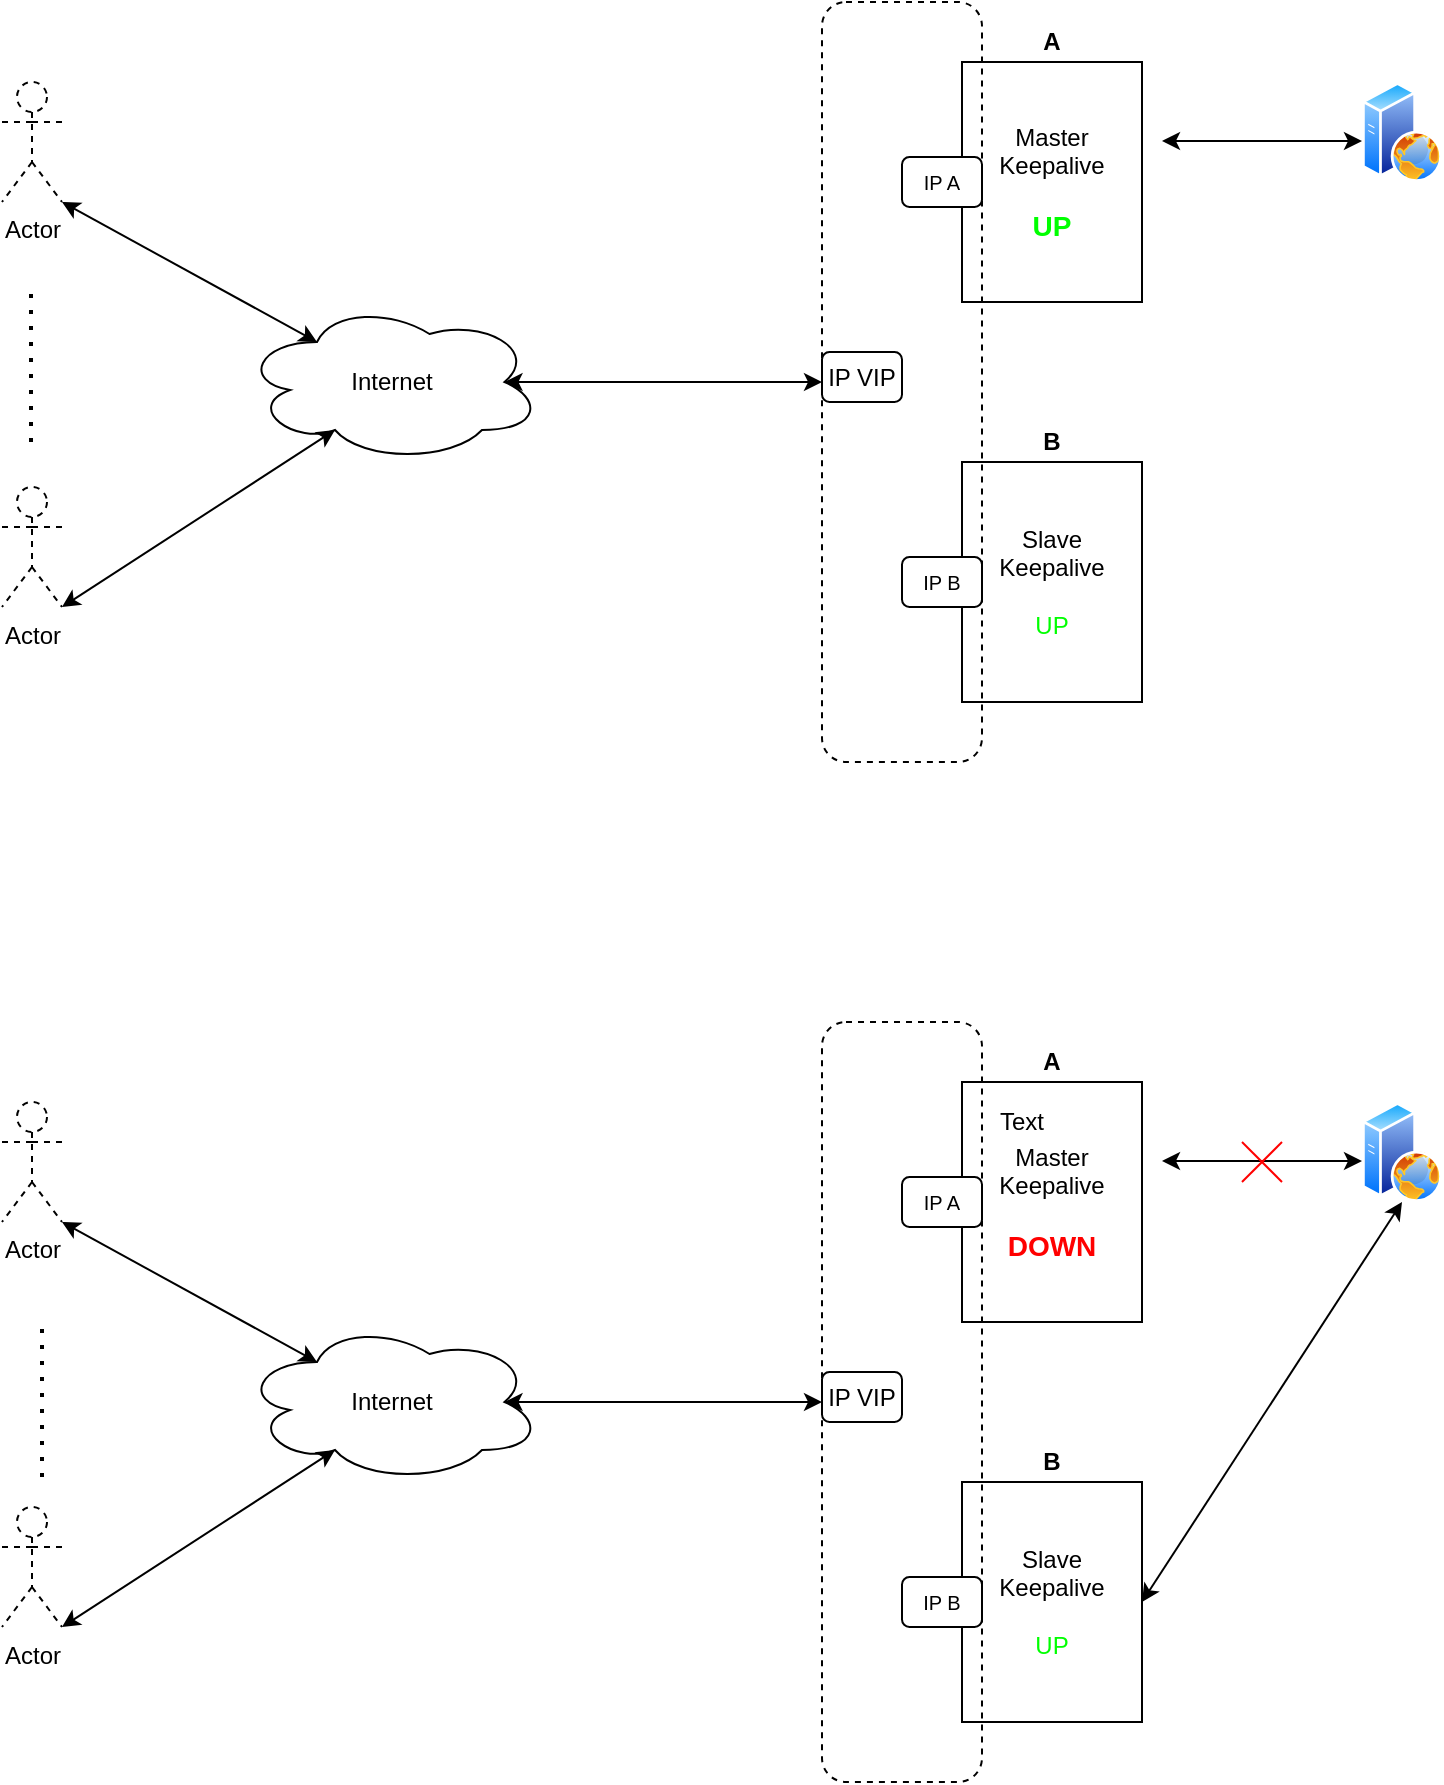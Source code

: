 <mxfile version="13.9.7" type="device" pages="7"><diagram id="A4YwgY4oXgNrULiL9I-W" name="Page-1"><mxGraphModel dx="1695" dy="450" grid="1" gridSize="10" guides="1" tooltips="1" connect="1" arrows="1" fold="1" page="1" pageScale="1" pageWidth="827" pageHeight="1169" math="0" shadow="0"><root><mxCell id="0"/><mxCell id="1" parent="0"/><mxCell id="zeEsCDcQ_ObSZ04lTnC9-1" value="Internet" style="ellipse;shape=cloud;whiteSpace=wrap;html=1;" parent="1" vertex="1"><mxGeometry y="400" width="150" height="80" as="geometry"/></mxCell><mxCell id="zeEsCDcQ_ObSZ04lTnC9-3" value="Master&lt;br&gt;Keepalive&lt;br&gt;&lt;br&gt;&lt;b&gt;&lt;font style=&quot;font-size: 14px&quot; color=&quot;#00ff00&quot;&gt;UP&lt;/font&gt;&lt;/b&gt;" style="rounded=0;whiteSpace=wrap;html=1;" parent="1" vertex="1"><mxGeometry x="360" y="280" width="90" height="120" as="geometry"/></mxCell><mxCell id="zeEsCDcQ_ObSZ04lTnC9-4" value="Slave&lt;br&gt;&lt;span&gt;Keepalive&lt;br&gt;&lt;br&gt;&lt;font color=&quot;#00ff00&quot;&gt;UP&lt;/font&gt;&lt;br&gt;&lt;/span&gt;" style="rounded=0;whiteSpace=wrap;html=1;" parent="1" vertex="1"><mxGeometry x="360" y="480" width="90" height="120" as="geometry"/></mxCell><mxCell id="zeEsCDcQ_ObSZ04lTnC9-5" value="&lt;font style=&quot;font-size: 10px&quot;&gt;IP A&lt;/font&gt;" style="rounded=1;whiteSpace=wrap;html=1;" parent="1" vertex="1"><mxGeometry x="330" y="327.5" width="40" height="25" as="geometry"/></mxCell><mxCell id="zeEsCDcQ_ObSZ04lTnC9-6" value="&lt;font style=&quot;font-size: 10px&quot;&gt;IP B&lt;/font&gt;" style="rounded=1;whiteSpace=wrap;html=1;" parent="1" vertex="1"><mxGeometry x="330" y="527.5" width="40" height="25" as="geometry"/></mxCell><mxCell id="zeEsCDcQ_ObSZ04lTnC9-7" value="" style="rounded=1;whiteSpace=wrap;html=1;dashed=1;gradientColor=#ffffff;fillColor=none;" parent="1" vertex="1"><mxGeometry x="290" y="250" width="80" height="380" as="geometry"/></mxCell><mxCell id="zeEsCDcQ_ObSZ04lTnC9-8" value="" style="endArrow=classic;startArrow=classic;html=1;entryX=0;entryY=0.5;entryDx=0;entryDy=0;exitX=0.875;exitY=0.5;exitDx=0;exitDy=0;exitPerimeter=0;" parent="1" source="zeEsCDcQ_ObSZ04lTnC9-1" target="zeEsCDcQ_ObSZ04lTnC9-7" edge="1"><mxGeometry width="50" height="50" relative="1" as="geometry"><mxPoint x="190" y="470" as="sourcePoint"/><mxPoint x="240" y="420" as="targetPoint"/></mxGeometry></mxCell><mxCell id="zeEsCDcQ_ObSZ04lTnC9-9" value="&lt;b&gt;A&lt;/b&gt;" style="text;html=1;strokeColor=none;fillColor=none;align=center;verticalAlign=middle;whiteSpace=wrap;rounded=0;dashed=1;" parent="1" vertex="1"><mxGeometry x="385" y="260" width="40" height="20" as="geometry"/></mxCell><mxCell id="zeEsCDcQ_ObSZ04lTnC9-10" value="&lt;b&gt;B&lt;/b&gt;" style="text;html=1;strokeColor=none;fillColor=none;align=center;verticalAlign=middle;whiteSpace=wrap;rounded=0;dashed=1;" parent="1" vertex="1"><mxGeometry x="385" y="460" width="40" height="20" as="geometry"/></mxCell><mxCell id="zeEsCDcQ_ObSZ04lTnC9-11" value="Actor" style="shape=umlActor;verticalLabelPosition=bottom;verticalAlign=top;html=1;outlineConnect=0;dashed=1;fillColor=none;gradientColor=#ffffff;" parent="1" vertex="1"><mxGeometry x="-120" y="290" width="30" height="60" as="geometry"/></mxCell><mxCell id="zeEsCDcQ_ObSZ04lTnC9-13" value="Actor" style="shape=umlActor;verticalLabelPosition=bottom;verticalAlign=top;html=1;outlineConnect=0;dashed=1;fillColor=none;gradientColor=#ffffff;" parent="1" vertex="1"><mxGeometry x="-120" y="492.5" width="30" height="60" as="geometry"/></mxCell><mxCell id="zeEsCDcQ_ObSZ04lTnC9-14" value="" style="endArrow=classic;startArrow=classic;html=1;entryX=0.25;entryY=0.25;entryDx=0;entryDy=0;entryPerimeter=0;exitX=1;exitY=1;exitDx=0;exitDy=0;exitPerimeter=0;" parent="1" source="zeEsCDcQ_ObSZ04lTnC9-11" target="zeEsCDcQ_ObSZ04lTnC9-1" edge="1"><mxGeometry width="50" height="50" relative="1" as="geometry"><mxPoint x="-70" y="370" as="sourcePoint"/><mxPoint x="-20" y="320" as="targetPoint"/></mxGeometry></mxCell><mxCell id="zeEsCDcQ_ObSZ04lTnC9-15" value="" style="endArrow=classic;startArrow=classic;html=1;entryX=1;entryY=1;entryDx=0;entryDy=0;entryPerimeter=0;exitX=0.31;exitY=0.8;exitDx=0;exitDy=0;exitPerimeter=0;" parent="1" source="zeEsCDcQ_ObSZ04lTnC9-1" target="zeEsCDcQ_ObSZ04lTnC9-13" edge="1"><mxGeometry width="50" height="50" relative="1" as="geometry"><mxPoint x="50" y="470" as="sourcePoint"/><mxPoint x="177.5" y="540" as="targetPoint"/></mxGeometry></mxCell><mxCell id="zeEsCDcQ_ObSZ04lTnC9-18" value="" style="aspect=fixed;perimeter=ellipsePerimeter;html=1;align=center;shadow=0;dashed=0;spacingTop=3;image;image=img/lib/active_directory/web_server.svg;fillColor=none;gradientColor=#ffffff;" parent="1" vertex="1"><mxGeometry x="560" y="290" width="40" height="50" as="geometry"/></mxCell><mxCell id="zeEsCDcQ_ObSZ04lTnC9-25" value="IP VIP" style="rounded=1;whiteSpace=wrap;html=1;fillColor=none;gradientColor=#ffffff;" parent="1" vertex="1"><mxGeometry x="290" y="425" width="40" height="25" as="geometry"/></mxCell><mxCell id="zeEsCDcQ_ObSZ04lTnC9-26" value="" style="endArrow=classic;startArrow=classic;html=1;" parent="1" edge="1"><mxGeometry width="50" height="50" relative="1" as="geometry"><mxPoint x="460" y="319.5" as="sourcePoint"/><mxPoint x="560" y="319.5" as="targetPoint"/></mxGeometry></mxCell><mxCell id="zeEsCDcQ_ObSZ04lTnC9-27" value="Internet" style="ellipse;shape=cloud;whiteSpace=wrap;html=1;" parent="1" vertex="1"><mxGeometry y="910" width="150" height="80" as="geometry"/></mxCell><mxCell id="zeEsCDcQ_ObSZ04lTnC9-28" value="Master&lt;br&gt;Keepalive&lt;br&gt;&lt;br&gt;&lt;span style=&quot;font-size: 14px&quot;&gt;&lt;b&gt;&lt;font color=&quot;#ff0000&quot;&gt;DOWN&lt;/font&gt;&lt;/b&gt;&lt;/span&gt;" style="rounded=0;whiteSpace=wrap;html=1;" parent="1" vertex="1"><mxGeometry x="360" y="790" width="90" height="120" as="geometry"/></mxCell><mxCell id="zeEsCDcQ_ObSZ04lTnC9-29" value="Slave&lt;br&gt;&lt;span&gt;Keepalive&lt;br&gt;&lt;br&gt;&lt;font color=&quot;#00ff00&quot;&gt;UP&lt;/font&gt;&lt;br&gt;&lt;/span&gt;" style="rounded=0;whiteSpace=wrap;html=1;" parent="1" vertex="1"><mxGeometry x="360" y="990" width="90" height="120" as="geometry"/></mxCell><mxCell id="zeEsCDcQ_ObSZ04lTnC9-30" value="&lt;font style=&quot;font-size: 10px&quot;&gt;IP A&lt;/font&gt;" style="rounded=1;whiteSpace=wrap;html=1;" parent="1" vertex="1"><mxGeometry x="330" y="837.5" width="40" height="25" as="geometry"/></mxCell><mxCell id="zeEsCDcQ_ObSZ04lTnC9-31" value="&lt;font style=&quot;font-size: 10px&quot;&gt;IP B&lt;/font&gt;" style="rounded=1;whiteSpace=wrap;html=1;" parent="1" vertex="1"><mxGeometry x="330" y="1037.5" width="40" height="25" as="geometry"/></mxCell><mxCell id="zeEsCDcQ_ObSZ04lTnC9-32" value="" style="rounded=1;whiteSpace=wrap;html=1;dashed=1;gradientColor=#ffffff;fillColor=none;" parent="1" vertex="1"><mxGeometry x="290" y="760" width="80" height="380" as="geometry"/></mxCell><mxCell id="zeEsCDcQ_ObSZ04lTnC9-33" value="" style="endArrow=classic;startArrow=classic;html=1;entryX=0;entryY=0.5;entryDx=0;entryDy=0;exitX=0.875;exitY=0.5;exitDx=0;exitDy=0;exitPerimeter=0;" parent="1" source="zeEsCDcQ_ObSZ04lTnC9-27" target="zeEsCDcQ_ObSZ04lTnC9-32" edge="1"><mxGeometry width="50" height="50" relative="1" as="geometry"><mxPoint x="190" y="980" as="sourcePoint"/><mxPoint x="240" y="930" as="targetPoint"/></mxGeometry></mxCell><mxCell id="zeEsCDcQ_ObSZ04lTnC9-34" value="&lt;b&gt;A&lt;/b&gt;" style="text;html=1;strokeColor=none;fillColor=none;align=center;verticalAlign=middle;whiteSpace=wrap;rounded=0;dashed=1;" parent="1" vertex="1"><mxGeometry x="385" y="770" width="40" height="20" as="geometry"/></mxCell><mxCell id="zeEsCDcQ_ObSZ04lTnC9-35" value="&lt;b&gt;B&lt;/b&gt;" style="text;html=1;strokeColor=none;fillColor=none;align=center;verticalAlign=middle;whiteSpace=wrap;rounded=0;dashed=1;" parent="1" vertex="1"><mxGeometry x="385" y="970" width="40" height="20" as="geometry"/></mxCell><mxCell id="zeEsCDcQ_ObSZ04lTnC9-36" value="Actor" style="shape=umlActor;verticalLabelPosition=bottom;verticalAlign=top;html=1;outlineConnect=0;dashed=1;fillColor=none;gradientColor=#ffffff;" parent="1" vertex="1"><mxGeometry x="-120" y="800" width="30" height="60" as="geometry"/></mxCell><mxCell id="zeEsCDcQ_ObSZ04lTnC9-37" value="Actor" style="shape=umlActor;verticalLabelPosition=bottom;verticalAlign=top;html=1;outlineConnect=0;dashed=1;fillColor=none;gradientColor=#ffffff;" parent="1" vertex="1"><mxGeometry x="-120" y="1002.5" width="30" height="60" as="geometry"/></mxCell><mxCell id="zeEsCDcQ_ObSZ04lTnC9-38" value="" style="endArrow=classic;startArrow=classic;html=1;entryX=0.25;entryY=0.25;entryDx=0;entryDy=0;entryPerimeter=0;exitX=1;exitY=1;exitDx=0;exitDy=0;exitPerimeter=0;" parent="1" source="zeEsCDcQ_ObSZ04lTnC9-36" target="zeEsCDcQ_ObSZ04lTnC9-27" edge="1"><mxGeometry width="50" height="50" relative="1" as="geometry"><mxPoint x="-70" y="880" as="sourcePoint"/><mxPoint x="-20" y="830" as="targetPoint"/></mxGeometry></mxCell><mxCell id="zeEsCDcQ_ObSZ04lTnC9-39" value="" style="endArrow=classic;startArrow=classic;html=1;entryX=1;entryY=1;entryDx=0;entryDy=0;entryPerimeter=0;exitX=0.31;exitY=0.8;exitDx=0;exitDy=0;exitPerimeter=0;" parent="1" source="zeEsCDcQ_ObSZ04lTnC9-27" target="zeEsCDcQ_ObSZ04lTnC9-37" edge="1"><mxGeometry width="50" height="50" relative="1" as="geometry"><mxPoint x="50" y="980" as="sourcePoint"/><mxPoint x="177.5" y="1050" as="targetPoint"/></mxGeometry></mxCell><mxCell id="zeEsCDcQ_ObSZ04lTnC9-40" value="" style="aspect=fixed;perimeter=ellipsePerimeter;html=1;align=center;shadow=0;dashed=0;spacingTop=3;image;image=img/lib/active_directory/web_server.svg;fillColor=none;gradientColor=#ffffff;" parent="1" vertex="1"><mxGeometry x="560" y="800" width="40" height="50" as="geometry"/></mxCell><mxCell id="zeEsCDcQ_ObSZ04lTnC9-43" value="IP VIP" style="rounded=1;whiteSpace=wrap;html=1;fillColor=none;gradientColor=#ffffff;" parent="1" vertex="1"><mxGeometry x="290" y="935" width="40" height="25" as="geometry"/></mxCell><mxCell id="zeEsCDcQ_ObSZ04lTnC9-44" value="" style="endArrow=classic;startArrow=classic;html=1;" parent="1" edge="1"><mxGeometry width="50" height="50" relative="1" as="geometry"><mxPoint x="460" y="829.5" as="sourcePoint"/><mxPoint x="560" y="829.5" as="targetPoint"/></mxGeometry></mxCell><mxCell id="zeEsCDcQ_ObSZ04lTnC9-46" value="Text" style="text;html=1;strokeColor=none;fillColor=none;align=center;verticalAlign=middle;whiteSpace=wrap;rounded=0;" parent="1" vertex="1"><mxGeometry x="370" y="800" width="40" height="20" as="geometry"/></mxCell><mxCell id="zeEsCDcQ_ObSZ04lTnC9-48" value="" style="endArrow=none;html=1;strokeColor=#FF0000;" parent="1" edge="1"><mxGeometry width="50" height="50" relative="1" as="geometry"><mxPoint x="500" y="840" as="sourcePoint"/><mxPoint x="520" y="820" as="targetPoint"/></mxGeometry></mxCell><mxCell id="zeEsCDcQ_ObSZ04lTnC9-49" value="" style="endArrow=none;html=1;strokeColor=#FF0000;" parent="1" edge="1"><mxGeometry width="50" height="50" relative="1" as="geometry"><mxPoint x="520" y="840" as="sourcePoint"/><mxPoint x="500" y="820" as="targetPoint"/></mxGeometry></mxCell><mxCell id="zeEsCDcQ_ObSZ04lTnC9-50" value="" style="endArrow=classic;startArrow=classic;html=1;exitX=1;exitY=0.5;exitDx=0;exitDy=0;" parent="1" source="zeEsCDcQ_ObSZ04lTnC9-29" edge="1"><mxGeometry width="50" height="50" relative="1" as="geometry"><mxPoint x="530" y="900" as="sourcePoint"/><mxPoint x="580" y="850" as="targetPoint"/></mxGeometry></mxCell><mxCell id="zeEsCDcQ_ObSZ04lTnC9-51" value="" style="endArrow=none;dashed=1;html=1;dashPattern=1 3;strokeWidth=2;" parent="1" edge="1"><mxGeometry width="50" height="50" relative="1" as="geometry"><mxPoint x="-105.5" y="470" as="sourcePoint"/><mxPoint x="-105.5" y="390" as="targetPoint"/></mxGeometry></mxCell><mxCell id="zeEsCDcQ_ObSZ04lTnC9-52" value="" style="endArrow=none;dashed=1;html=1;dashPattern=1 3;strokeWidth=2;" parent="1" edge="1"><mxGeometry width="50" height="50" relative="1" as="geometry"><mxPoint x="-100" y="987.5" as="sourcePoint"/><mxPoint x="-100" y="907.5" as="targetPoint"/></mxGeometry></mxCell></root></mxGraphModel></diagram><diagram id="JvJdG4NRWfIXSWyW6Lvr" name="webserrver-keepakive"><mxGraphModel dx="2249" dy="705" grid="1" gridSize="10" guides="1" tooltips="1" connect="1" arrows="1" fold="1" page="1" pageScale="1" pageWidth="827" pageHeight="1169" math="0" shadow="0"><root><mxCell id="VXZKX6A2PkzyyuCaiP92-0"/><mxCell id="VXZKX6A2PkzyyuCaiP92-1" parent="VXZKX6A2PkzyyuCaiP92-0"/><mxCell id="NRAdivofVaLkEr7YZqFz-0" value="Internet" style="ellipse;shape=cloud;whiteSpace=wrap;html=1;" parent="VXZKX6A2PkzyyuCaiP92-1" vertex="1"><mxGeometry y="400" width="150" height="80" as="geometry"/></mxCell><mxCell id="NRAdivofVaLkEr7YZqFz-1" value="Master&lt;br&gt;Keepalive&lt;br&gt;&lt;br&gt;&lt;b&gt;&lt;font style=&quot;font-size: 14px&quot; color=&quot;#00ff00&quot;&gt;UP&lt;/font&gt;&lt;/b&gt;" style="rounded=0;whiteSpace=wrap;html=1;" parent="VXZKX6A2PkzyyuCaiP92-1" vertex="1"><mxGeometry x="360" y="280" width="90" height="120" as="geometry"/></mxCell><mxCell id="NRAdivofVaLkEr7YZqFz-2" value="Slave&lt;br&gt;&lt;span&gt;Keepalive&lt;br&gt;&lt;br&gt;&lt;font color=&quot;#00ff00&quot;&gt;UP&lt;/font&gt;&lt;br&gt;&lt;/span&gt;" style="rounded=0;whiteSpace=wrap;html=1;" parent="VXZKX6A2PkzyyuCaiP92-1" vertex="1"><mxGeometry x="360" y="480" width="90" height="120" as="geometry"/></mxCell><mxCell id="NRAdivofVaLkEr7YZqFz-3" value="&lt;font style=&quot;font-size: 10px&quot;&gt;IP A&lt;/font&gt;" style="rounded=1;whiteSpace=wrap;html=1;" parent="VXZKX6A2PkzyyuCaiP92-1" vertex="1"><mxGeometry x="330" y="327.5" width="40" height="25" as="geometry"/></mxCell><mxCell id="NRAdivofVaLkEr7YZqFz-4" value="&lt;font style=&quot;font-size: 10px&quot;&gt;IP B&lt;/font&gt;" style="rounded=1;whiteSpace=wrap;html=1;" parent="VXZKX6A2PkzyyuCaiP92-1" vertex="1"><mxGeometry x="330" y="527.5" width="40" height="25" as="geometry"/></mxCell><mxCell id="NRAdivofVaLkEr7YZqFz-5" value="" style="rounded=1;whiteSpace=wrap;html=1;dashed=1;gradientColor=#ffffff;fillColor=none;" parent="VXZKX6A2PkzyyuCaiP92-1" vertex="1"><mxGeometry x="290" y="250" width="80" height="380" as="geometry"/></mxCell><mxCell id="NRAdivofVaLkEr7YZqFz-6" value="" style="endArrow=classic;startArrow=classic;html=1;entryX=0;entryY=0.5;entryDx=0;entryDy=0;exitX=0.875;exitY=0.5;exitDx=0;exitDy=0;exitPerimeter=0;" parent="VXZKX6A2PkzyyuCaiP92-1" source="NRAdivofVaLkEr7YZqFz-0" target="NRAdivofVaLkEr7YZqFz-5" edge="1"><mxGeometry width="50" height="50" relative="1" as="geometry"><mxPoint x="190" y="470" as="sourcePoint"/><mxPoint x="240" y="420" as="targetPoint"/></mxGeometry></mxCell><mxCell id="NRAdivofVaLkEr7YZqFz-7" value="&lt;b&gt;A&lt;/b&gt;" style="text;html=1;strokeColor=none;fillColor=none;align=center;verticalAlign=middle;whiteSpace=wrap;rounded=0;dashed=1;" parent="VXZKX6A2PkzyyuCaiP92-1" vertex="1"><mxGeometry x="385" y="260" width="40" height="20" as="geometry"/></mxCell><mxCell id="NRAdivofVaLkEr7YZqFz-8" value="&lt;b&gt;B&lt;/b&gt;" style="text;html=1;strokeColor=none;fillColor=none;align=center;verticalAlign=middle;whiteSpace=wrap;rounded=0;dashed=1;" parent="VXZKX6A2PkzyyuCaiP92-1" vertex="1"><mxGeometry x="385" y="460" width="40" height="20" as="geometry"/></mxCell><mxCell id="NRAdivofVaLkEr7YZqFz-9" value="Actor" style="shape=umlActor;verticalLabelPosition=bottom;verticalAlign=top;html=1;outlineConnect=0;dashed=1;fillColor=none;gradientColor=#ffffff;" parent="VXZKX6A2PkzyyuCaiP92-1" vertex="1"><mxGeometry x="-120" y="290" width="30" height="60" as="geometry"/></mxCell><mxCell id="NRAdivofVaLkEr7YZqFz-10" value="Actor" style="shape=umlActor;verticalLabelPosition=bottom;verticalAlign=top;html=1;outlineConnect=0;dashed=1;fillColor=none;gradientColor=#ffffff;" parent="VXZKX6A2PkzyyuCaiP92-1" vertex="1"><mxGeometry x="-120" y="492.5" width="30" height="60" as="geometry"/></mxCell><mxCell id="NRAdivofVaLkEr7YZqFz-11" value="" style="endArrow=classic;startArrow=classic;html=1;entryX=0.25;entryY=0.25;entryDx=0;entryDy=0;entryPerimeter=0;exitX=1;exitY=1;exitDx=0;exitDy=0;exitPerimeter=0;" parent="VXZKX6A2PkzyyuCaiP92-1" source="NRAdivofVaLkEr7YZqFz-9" target="NRAdivofVaLkEr7YZqFz-0" edge="1"><mxGeometry width="50" height="50" relative="1" as="geometry"><mxPoint x="-70" y="370" as="sourcePoint"/><mxPoint x="-20" y="320" as="targetPoint"/></mxGeometry></mxCell><mxCell id="NRAdivofVaLkEr7YZqFz-12" value="" style="endArrow=classic;startArrow=classic;html=1;entryX=1;entryY=1;entryDx=0;entryDy=0;entryPerimeter=0;exitX=0.31;exitY=0.8;exitDx=0;exitDy=0;exitPerimeter=0;" parent="VXZKX6A2PkzyyuCaiP92-1" source="NRAdivofVaLkEr7YZqFz-0" target="NRAdivofVaLkEr7YZqFz-10" edge="1"><mxGeometry width="50" height="50" relative="1" as="geometry"><mxPoint x="50" y="470" as="sourcePoint"/><mxPoint x="177.5" y="540" as="targetPoint"/></mxGeometry></mxCell><mxCell id="NRAdivofVaLkEr7YZqFz-13" value="" style="aspect=fixed;perimeter=ellipsePerimeter;html=1;align=center;shadow=0;dashed=0;spacingTop=3;image;image=img/lib/active_directory/web_server.svg;fillColor=none;gradientColor=#ffffff;" parent="VXZKX6A2PkzyyuCaiP92-1" vertex="1"><mxGeometry x="560" y="290" width="40" height="50" as="geometry"/></mxCell><mxCell id="NRAdivofVaLkEr7YZqFz-14" value="IP VIP" style="rounded=1;whiteSpace=wrap;html=1;fillColor=none;gradientColor=#ffffff;" parent="VXZKX6A2PkzyyuCaiP92-1" vertex="1"><mxGeometry x="290" y="425" width="40" height="25" as="geometry"/></mxCell><mxCell id="NRAdivofVaLkEr7YZqFz-15" value="" style="endArrow=classic;startArrow=classic;html=1;" parent="VXZKX6A2PkzyyuCaiP92-1" edge="1"><mxGeometry width="50" height="50" relative="1" as="geometry"><mxPoint x="460" y="319.5" as="sourcePoint"/><mxPoint x="560" y="319.5" as="targetPoint"/></mxGeometry></mxCell><mxCell id="NRAdivofVaLkEr7YZqFz-16" value="" style="endArrow=none;dashed=1;html=1;dashPattern=1 3;strokeWidth=2;" parent="VXZKX6A2PkzyyuCaiP92-1" edge="1"><mxGeometry width="50" height="50" relative="1" as="geometry"><mxPoint x="-105.5" y="470" as="sourcePoint"/><mxPoint x="-105.5" y="390" as="targetPoint"/></mxGeometry></mxCell><mxCell id="E6jFebdEZdwZRognFUO5-0" value="" style="aspect=fixed;perimeter=ellipsePerimeter;html=1;align=center;shadow=0;dashed=0;spacingTop=3;image;image=img/lib/active_directory/web_server.svg;fillColor=none;gradientColor=#ffffff;" vertex="1" parent="VXZKX6A2PkzyyuCaiP92-1"><mxGeometry x="560" y="515" width="40" height="50" as="geometry"/></mxCell><mxCell id="E6jFebdEZdwZRognFUO5-1" value="" style="endArrow=classic;startArrow=classic;html=1;" edge="1" parent="VXZKX6A2PkzyyuCaiP92-1"><mxGeometry width="50" height="50" relative="1" as="geometry"><mxPoint x="460" y="539.5" as="sourcePoint"/><mxPoint x="560" y="539.5" as="targetPoint"/></mxGeometry></mxCell><mxCell id="E6jFebdEZdwZRognFUO5-2" value="103.101.160.7" style="text;html=1;strokeColor=none;fillColor=none;align=center;verticalAlign=middle;whiteSpace=wrap;rounded=0;" vertex="1" parent="VXZKX6A2PkzyyuCaiP92-1"><mxGeometry x="315" y="360" width="70" height="20" as="geometry"/></mxCell><mxCell id="E6jFebdEZdwZRognFUO5-3" value="103.101.160.8" style="text;html=1;strokeColor=none;fillColor=none;align=center;verticalAlign=middle;whiteSpace=wrap;rounded=0;" vertex="1" parent="VXZKX6A2PkzyyuCaiP92-1"><mxGeometry x="315" y="560" width="70" height="20" as="geometry"/></mxCell><mxCell id="E6jFebdEZdwZRognFUO5-4" value="103.101.160.25" style="text;html=1;strokeColor=none;fillColor=none;align=center;verticalAlign=middle;whiteSpace=wrap;rounded=0;" vertex="1" parent="VXZKX6A2PkzyyuCaiP92-1"><mxGeometry x="210" y="450" width="70" height="20" as="geometry"/></mxCell><mxCell id="FHBbbSEbDgAr-MRlIjmi-0" style="edgeStyle=orthogonalEdgeStyle;rounded=0;orthogonalLoop=1;jettySize=auto;html=1;exitX=0;exitY=0;exitDx=0;exitDy=0;entryX=0.25;entryY=0;entryDx=0;entryDy=0;" edge="1" parent="VXZKX6A2PkzyyuCaiP92-1"><mxGeometry relative="1" as="geometry"><mxPoint x="726.184" y="407.105" as="sourcePoint"/><mxPoint x="731.512" y="402.531" as="targetPoint"/></mxGeometry></mxCell></root></mxGraphModel></diagram><diagram id="sr1LvJhmL56vYNe7oR4p" name="webserrver-keepakive-wp"><mxGraphModel dx="2249" dy="762" grid="1" gridSize="10" guides="1" tooltips="1" connect="1" arrows="1" fold="1" page="1" pageScale="1" pageWidth="827" pageHeight="1169" math="0" shadow="0"><root><mxCell id="nfHdSXEoHY49ZO9O01FU-0"/><mxCell id="nfHdSXEoHY49ZO9O01FU-1" parent="nfHdSXEoHY49ZO9O01FU-0"/><mxCell id="J3gv52dFWBFbwh0vxAPf-0" value="Internet" style="ellipse;shape=cloud;whiteSpace=wrap;html=1;" parent="nfHdSXEoHY49ZO9O01FU-1" vertex="1"><mxGeometry y="400" width="150" height="80" as="geometry"/></mxCell><mxCell id="J3gv52dFWBFbwh0vxAPf-1" value="Master&lt;br&gt;Keepalive&lt;br&gt;&lt;br&gt;&lt;b&gt;&lt;font style=&quot;font-size: 14px&quot; color=&quot;#00ff00&quot;&gt;UP&lt;/font&gt;&lt;/b&gt;" style="rounded=0;whiteSpace=wrap;html=1;" parent="nfHdSXEoHY49ZO9O01FU-1" vertex="1"><mxGeometry x="360" y="280" width="90" height="120" as="geometry"/></mxCell><mxCell id="J3gv52dFWBFbwh0vxAPf-2" value="Slave&lt;br&gt;&lt;span&gt;Keepalive&lt;br&gt;&lt;br&gt;&lt;font color=&quot;#00ff00&quot;&gt;UP&lt;/font&gt;&lt;br&gt;&lt;/span&gt;" style="rounded=0;whiteSpace=wrap;html=1;" parent="nfHdSXEoHY49ZO9O01FU-1" vertex="1"><mxGeometry x="360" y="480" width="90" height="120" as="geometry"/></mxCell><mxCell id="J3gv52dFWBFbwh0vxAPf-3" value="&lt;font style=&quot;font-size: 10px&quot;&gt;IP A&lt;/font&gt;" style="rounded=1;whiteSpace=wrap;html=1;" parent="nfHdSXEoHY49ZO9O01FU-1" vertex="1"><mxGeometry x="330" y="327.5" width="40" height="25" as="geometry"/></mxCell><mxCell id="J3gv52dFWBFbwh0vxAPf-4" value="&lt;font style=&quot;font-size: 10px&quot;&gt;IP B&lt;/font&gt;" style="rounded=1;whiteSpace=wrap;html=1;" parent="nfHdSXEoHY49ZO9O01FU-1" vertex="1"><mxGeometry x="330" y="527.5" width="40" height="25" as="geometry"/></mxCell><mxCell id="J3gv52dFWBFbwh0vxAPf-5" value="" style="rounded=1;whiteSpace=wrap;html=1;dashed=1;gradientColor=#ffffff;fillColor=none;" parent="nfHdSXEoHY49ZO9O01FU-1" vertex="1"><mxGeometry x="290" y="250" width="80" height="380" as="geometry"/></mxCell><mxCell id="J3gv52dFWBFbwh0vxAPf-6" value="" style="endArrow=classic;startArrow=classic;html=1;entryX=0;entryY=0.5;entryDx=0;entryDy=0;exitX=0.875;exitY=0.5;exitDx=0;exitDy=0;exitPerimeter=0;" parent="nfHdSXEoHY49ZO9O01FU-1" source="J3gv52dFWBFbwh0vxAPf-0" target="J3gv52dFWBFbwh0vxAPf-5" edge="1"><mxGeometry width="50" height="50" relative="1" as="geometry"><mxPoint x="190" y="470" as="sourcePoint"/><mxPoint x="240" y="420" as="targetPoint"/></mxGeometry></mxCell><mxCell id="J3gv52dFWBFbwh0vxAPf-7" value="&lt;b&gt;A&lt;/b&gt;" style="text;html=1;strokeColor=none;fillColor=none;align=center;verticalAlign=middle;whiteSpace=wrap;rounded=0;dashed=1;" parent="nfHdSXEoHY49ZO9O01FU-1" vertex="1"><mxGeometry x="385" y="260" width="40" height="20" as="geometry"/></mxCell><mxCell id="J3gv52dFWBFbwh0vxAPf-8" value="&lt;b&gt;B&lt;/b&gt;" style="text;html=1;strokeColor=none;fillColor=none;align=center;verticalAlign=middle;whiteSpace=wrap;rounded=0;dashed=1;" parent="nfHdSXEoHY49ZO9O01FU-1" vertex="1"><mxGeometry x="385" y="460" width="40" height="20" as="geometry"/></mxCell><mxCell id="J3gv52dFWBFbwh0vxAPf-9" value="Actor" style="shape=umlActor;verticalLabelPosition=bottom;verticalAlign=top;html=1;outlineConnect=0;dashed=1;fillColor=none;gradientColor=#ffffff;" parent="nfHdSXEoHY49ZO9O01FU-1" vertex="1"><mxGeometry x="-120" y="290" width="30" height="60" as="geometry"/></mxCell><mxCell id="J3gv52dFWBFbwh0vxAPf-10" value="Actor" style="shape=umlActor;verticalLabelPosition=bottom;verticalAlign=top;html=1;outlineConnect=0;dashed=1;fillColor=none;gradientColor=#ffffff;" parent="nfHdSXEoHY49ZO9O01FU-1" vertex="1"><mxGeometry x="-120" y="492.5" width="30" height="60" as="geometry"/></mxCell><mxCell id="J3gv52dFWBFbwh0vxAPf-11" value="" style="endArrow=classic;startArrow=classic;html=1;entryX=0.25;entryY=0.25;entryDx=0;entryDy=0;entryPerimeter=0;exitX=1;exitY=1;exitDx=0;exitDy=0;exitPerimeter=0;" parent="nfHdSXEoHY49ZO9O01FU-1" source="J3gv52dFWBFbwh0vxAPf-9" target="J3gv52dFWBFbwh0vxAPf-0" edge="1"><mxGeometry width="50" height="50" relative="1" as="geometry"><mxPoint x="-70" y="370" as="sourcePoint"/><mxPoint x="-20" y="320" as="targetPoint"/></mxGeometry></mxCell><mxCell id="J3gv52dFWBFbwh0vxAPf-12" value="" style="endArrow=classic;startArrow=classic;html=1;entryX=1;entryY=1;entryDx=0;entryDy=0;entryPerimeter=0;exitX=0.31;exitY=0.8;exitDx=0;exitDy=0;exitPerimeter=0;" parent="nfHdSXEoHY49ZO9O01FU-1" source="J3gv52dFWBFbwh0vxAPf-0" target="J3gv52dFWBFbwh0vxAPf-10" edge="1"><mxGeometry width="50" height="50" relative="1" as="geometry"><mxPoint x="50" y="470" as="sourcePoint"/><mxPoint x="177.5" y="540" as="targetPoint"/></mxGeometry></mxCell><mxCell id="J3gv52dFWBFbwh0vxAPf-13" value="" style="aspect=fixed;perimeter=ellipsePerimeter;html=1;align=center;shadow=0;dashed=0;spacingTop=3;image;image=img/lib/active_directory/web_server.svg;fillColor=none;gradientColor=#ffffff;" parent="nfHdSXEoHY49ZO9O01FU-1" vertex="1"><mxGeometry x="560" y="290" width="40" height="50" as="geometry"/></mxCell><mxCell id="J3gv52dFWBFbwh0vxAPf-14" value="IP VIP" style="rounded=1;whiteSpace=wrap;html=1;fillColor=none;gradientColor=#ffffff;" parent="nfHdSXEoHY49ZO9O01FU-1" vertex="1"><mxGeometry x="290" y="425" width="40" height="25" as="geometry"/></mxCell><mxCell id="J3gv52dFWBFbwh0vxAPf-15" value="" style="endArrow=classic;startArrow=classic;html=1;" parent="nfHdSXEoHY49ZO9O01FU-1" edge="1"><mxGeometry width="50" height="50" relative="1" as="geometry"><mxPoint x="460" y="319.5" as="sourcePoint"/><mxPoint x="560" y="319.5" as="targetPoint"/></mxGeometry></mxCell><mxCell id="J3gv52dFWBFbwh0vxAPf-16" value="" style="endArrow=none;dashed=1;html=1;dashPattern=1 3;strokeWidth=2;" parent="nfHdSXEoHY49ZO9O01FU-1" edge="1"><mxGeometry width="50" height="50" relative="1" as="geometry"><mxPoint x="-105.5" y="470" as="sourcePoint"/><mxPoint x="-105.5" y="390" as="targetPoint"/></mxGeometry></mxCell><mxCell id="J3gv52dFWBFbwh0vxAPf-17" value="" style="aspect=fixed;perimeter=ellipsePerimeter;html=1;align=center;shadow=0;dashed=0;spacingTop=3;image;image=img/lib/active_directory/web_server.svg;fillColor=none;gradientColor=#ffffff;" parent="nfHdSXEoHY49ZO9O01FU-1" vertex="1"><mxGeometry x="560" y="515" width="40" height="50" as="geometry"/></mxCell><mxCell id="J3gv52dFWBFbwh0vxAPf-18" value="" style="endArrow=classic;startArrow=classic;html=1;" parent="nfHdSXEoHY49ZO9O01FU-1" edge="1"><mxGeometry width="50" height="50" relative="1" as="geometry"><mxPoint x="460" y="539.5" as="sourcePoint"/><mxPoint x="560" y="539.5" as="targetPoint"/></mxGeometry></mxCell><mxCell id="J3gv52dFWBFbwh0vxAPf-19" value="103.101.160.7" style="text;html=1;strokeColor=none;fillColor=none;align=center;verticalAlign=middle;whiteSpace=wrap;rounded=0;" parent="nfHdSXEoHY49ZO9O01FU-1" vertex="1"><mxGeometry x="315" y="360" width="70" height="20" as="geometry"/></mxCell><mxCell id="J3gv52dFWBFbwh0vxAPf-20" value="103.101.160.8" style="text;html=1;strokeColor=none;fillColor=none;align=center;verticalAlign=middle;whiteSpace=wrap;rounded=0;" parent="nfHdSXEoHY49ZO9O01FU-1" vertex="1"><mxGeometry x="315" y="560" width="70" height="20" as="geometry"/></mxCell><mxCell id="J3gv52dFWBFbwh0vxAPf-21" value="103.101.160.25" style="text;html=1;strokeColor=none;fillColor=none;align=center;verticalAlign=middle;whiteSpace=wrap;rounded=0;" parent="nfHdSXEoHY49ZO9O01FU-1" vertex="1"><mxGeometry x="210" y="450" width="70" height="20" as="geometry"/></mxCell><mxCell id="J3gv52dFWBFbwh0vxAPf-22" value="" style="aspect=fixed;perimeter=ellipsePerimeter;html=1;align=center;shadow=0;dashed=0;spacingTop=3;image;image=img/lib/active_directory/database_server.svg;" parent="nfHdSXEoHY49ZO9O01FU-1" vertex="1"><mxGeometry x="700" y="360" width="90.2" height="110" as="geometry"/></mxCell><mxCell id="oqjdNm-pP0bfmC5SkP7e-0" value="Web server 1" style="text;html=1;strokeColor=none;fillColor=none;align=center;verticalAlign=middle;whiteSpace=wrap;rounded=0;" parent="nfHdSXEoHY49ZO9O01FU-1" vertex="1"><mxGeometry x="540" y="340" width="80" height="20" as="geometry"/></mxCell><mxCell id="oqjdNm-pP0bfmC5SkP7e-1" value="Web server 2" style="text;html=1;strokeColor=none;fillColor=none;align=center;verticalAlign=middle;whiteSpace=wrap;rounded=0;" parent="nfHdSXEoHY49ZO9O01FU-1" vertex="1"><mxGeometry x="530" y="575" width="80" height="20" as="geometry"/></mxCell><mxCell id="oqjdNm-pP0bfmC5SkP7e-2" value="Database serrver&amp;nbsp;" style="text;html=1;strokeColor=none;fillColor=none;align=center;verticalAlign=middle;whiteSpace=wrap;rounded=0;" parent="nfHdSXEoHY49ZO9O01FU-1" vertex="1"><mxGeometry x="700" y="480" width="110" height="20" as="geometry"/></mxCell><mxCell id="oqjdNm-pP0bfmC5SkP7e-3" value="" style="endArrow=classic;startArrow=classic;html=1;entryX=0;entryY=0.5;entryDx=0;entryDy=0;" parent="nfHdSXEoHY49ZO9O01FU-1" target="J3gv52dFWBFbwh0vxAPf-22" edge="1"><mxGeometry width="50" height="50" relative="1" as="geometry"><mxPoint x="580" y="360" as="sourcePoint"/><mxPoint x="680" y="360" as="targetPoint"/></mxGeometry></mxCell><mxCell id="oqjdNm-pP0bfmC5SkP7e-4" value="" style="endArrow=classic;startArrow=classic;html=1;entryX=-0.011;entryY=0.7;entryDx=0;entryDy=0;exitX=0.5;exitY=0;exitDx=0;exitDy=0;entryPerimeter=0;" parent="nfHdSXEoHY49ZO9O01FU-1" source="J3gv52dFWBFbwh0vxAPf-17" target="J3gv52dFWBFbwh0vxAPf-22" edge="1"><mxGeometry width="50" height="50" relative="1" as="geometry"><mxPoint x="590" y="370" as="sourcePoint"/><mxPoint x="710" y="425" as="targetPoint"/></mxGeometry></mxCell><mxCell id="MVQvD6c-6IWbKb0efqL5-0" value="103.101.160.171" style="text;html=1;strokeColor=none;fillColor=none;align=center;verticalAlign=middle;whiteSpace=wrap;rounded=0;" parent="nfHdSXEoHY49ZO9O01FU-1" vertex="1"><mxGeometry x="690.2" y="500" width="100" height="20" as="geometry"/></mxCell></root></mxGraphModel></diagram><diagram id="aWraE8uAakOfB3sWVIq3" name="HA-Proxy-Apache"><mxGraphModel dx="1422" dy="762" grid="1" gridSize="10" guides="1" tooltips="1" connect="1" arrows="1" fold="1" page="1" pageScale="1" pageWidth="827" pageHeight="1169" math="0" shadow="0"><root><mxCell id="8PIzVnBBSkB4ZtFk0Kaf-0"/><mxCell id="8PIzVnBBSkB4ZtFk0Kaf-1" parent="8PIzVnBBSkB4ZtFk0Kaf-0"/><mxCell id="DJ2waNjY_8R8Ms11BLA7-1" value="" style="rounded=0;whiteSpace=wrap;html=1;" parent="8PIzVnBBSkB4ZtFk0Kaf-1" vertex="1"><mxGeometry x="160" y="240" width="120" height="160" as="geometry"/></mxCell><mxCell id="DJ2waNjY_8R8Ms11BLA7-3" value="&lt;font style=&quot;font-size: 10px&quot;&gt;eth0&lt;/font&gt;" style="rounded=0;whiteSpace=wrap;html=1;" parent="8PIzVnBBSkB4ZtFk0Kaf-1" vertex="1"><mxGeometry x="205" y="240" width="30" height="20" as="geometry"/></mxCell><mxCell id="DJ2waNjY_8R8Ms11BLA7-6" value="&lt;font style=&quot;font-size: 10px&quot;&gt;eth1&lt;/font&gt;" style="rounded=0;whiteSpace=wrap;html=1;" parent="8PIzVnBBSkB4ZtFk0Kaf-1" vertex="1"><mxGeometry x="205" y="380" width="30" height="20" as="geometry"/></mxCell><mxCell id="SwCTcO85MSxLT5u22Wrm-2" value="" style="rounded=0;whiteSpace=wrap;html=1;" parent="8PIzVnBBSkB4ZtFk0Kaf-1" vertex="1"><mxGeometry x="360" y="240" width="120" height="160" as="geometry"/></mxCell><mxCell id="SwCTcO85MSxLT5u22Wrm-3" value="&lt;font style=&quot;font-size: 10px&quot;&gt;eth0&lt;/font&gt;" style="rounded=0;whiteSpace=wrap;html=1;" parent="8PIzVnBBSkB4ZtFk0Kaf-1" vertex="1"><mxGeometry x="405" y="240" width="30" height="20" as="geometry"/></mxCell><mxCell id="SwCTcO85MSxLT5u22Wrm-4" value="&lt;font style=&quot;font-size: 10px&quot;&gt;eth1&lt;/font&gt;" style="rounded=0;whiteSpace=wrap;html=1;" parent="8PIzVnBBSkB4ZtFk0Kaf-1" vertex="1"><mxGeometry x="405" y="380" width="30" height="20" as="geometry"/></mxCell><mxCell id="SwCTcO85MSxLT5u22Wrm-5" value="" style="rounded=0;whiteSpace=wrap;html=1;" parent="8PIzVnBBSkB4ZtFk0Kaf-1" vertex="1"><mxGeometry x="560" y="240" width="120" height="160" as="geometry"/></mxCell><mxCell id="SwCTcO85MSxLT5u22Wrm-6" value="&lt;font style=&quot;font-size: 10px&quot;&gt;eth0&lt;/font&gt;" style="rounded=0;whiteSpace=wrap;html=1;" parent="8PIzVnBBSkB4ZtFk0Kaf-1" vertex="1"><mxGeometry x="605" y="240" width="30" height="20" as="geometry"/></mxCell><mxCell id="SwCTcO85MSxLT5u22Wrm-7" value="&lt;font style=&quot;font-size: 10px&quot;&gt;eth1&lt;/font&gt;" style="rounded=0;whiteSpace=wrap;html=1;" parent="8PIzVnBBSkB4ZtFk0Kaf-1" vertex="1"><mxGeometry x="605" y="380" width="30" height="20" as="geometry"/></mxCell><mxCell id="SwCTcO85MSxLT5u22Wrm-8" value="" style="endArrow=none;html=1;strokeWidth=2;fillColor=#60a917;strokeColor=#2D7600;" parent="8PIzVnBBSkB4ZtFk0Kaf-1" edge="1"><mxGeometry width="50" height="50" relative="1" as="geometry"><mxPoint x="80" y="160" as="sourcePoint"/><mxPoint x="800" y="160" as="targetPoint"/></mxGeometry></mxCell><mxCell id="SwCTcO85MSxLT5u22Wrm-9" value="" style="endArrow=none;html=1;strokeWidth=2;" parent="8PIzVnBBSkB4ZtFk0Kaf-1" edge="1"><mxGeometry width="50" height="50" relative="1" as="geometry"><mxPoint x="70" y="480" as="sourcePoint"/><mxPoint x="790" y="480" as="targetPoint"/></mxGeometry></mxCell><mxCell id="SwCTcO85MSxLT5u22Wrm-10" value="" style="endArrow=none;html=1;strokeWidth=2;fillColor=#008a00;strokeColor=#005700;" parent="8PIzVnBBSkB4ZtFk0Kaf-1" edge="1"><mxGeometry width="50" height="50" relative="1" as="geometry"><mxPoint x="220" y="240" as="sourcePoint"/><mxPoint x="220" y="160" as="targetPoint"/></mxGeometry></mxCell><mxCell id="SwCTcO85MSxLT5u22Wrm-11" value="" style="endArrow=none;html=1;strokeWidth=2;fillColor=#008a00;strokeColor=#005700;" parent="8PIzVnBBSkB4ZtFk0Kaf-1" edge="1"><mxGeometry width="50" height="50" relative="1" as="geometry"><mxPoint x="419.5" y="240" as="sourcePoint"/><mxPoint x="419.5" y="160" as="targetPoint"/></mxGeometry></mxCell><mxCell id="SwCTcO85MSxLT5u22Wrm-12" value="" style="endArrow=none;html=1;strokeWidth=2;fillColor=#008a00;strokeColor=#005700;" parent="8PIzVnBBSkB4ZtFk0Kaf-1" edge="1"><mxGeometry width="50" height="50" relative="1" as="geometry"><mxPoint x="619.5" y="240" as="sourcePoint"/><mxPoint x="619.5" y="160" as="targetPoint"/></mxGeometry></mxCell><mxCell id="SwCTcO85MSxLT5u22Wrm-13" value="" style="endArrow=none;html=1;strokeWidth=2;" parent="8PIzVnBBSkB4ZtFk0Kaf-1" edge="1"><mxGeometry width="50" height="50" relative="1" as="geometry"><mxPoint x="219.5" y="480" as="sourcePoint"/><mxPoint x="219.5" y="400" as="targetPoint"/></mxGeometry></mxCell><mxCell id="SwCTcO85MSxLT5u22Wrm-14" value="" style="endArrow=none;html=1;strokeWidth=2;" parent="8PIzVnBBSkB4ZtFk0Kaf-1" edge="1"><mxGeometry width="50" height="50" relative="1" as="geometry"><mxPoint x="419.5" y="480" as="sourcePoint"/><mxPoint x="419.5" y="400" as="targetPoint"/></mxGeometry></mxCell><mxCell id="SwCTcO85MSxLT5u22Wrm-15" value="" style="endArrow=none;html=1;strokeWidth=2;" parent="8PIzVnBBSkB4ZtFk0Kaf-1" edge="1"><mxGeometry width="50" height="50" relative="1" as="geometry"><mxPoint x="619.5" y="480" as="sourcePoint"/><mxPoint x="619.5" y="400" as="targetPoint"/></mxGeometry></mxCell><mxCell id="SwCTcO85MSxLT5u22Wrm-16" value="Internet 103.101.160.0/24" style="text;html=1;strokeColor=none;fillColor=none;align=center;verticalAlign=middle;whiteSpace=wrap;rounded=0;" parent="8PIzVnBBSkB4ZtFk0Kaf-1" vertex="1"><mxGeometry x="80" y="130" width="150" height="20" as="geometry"/></mxCell><mxCell id="SwCTcO85MSxLT5u22Wrm-17" value="LAN 10.10.30.0/24" style="text;html=1;strokeColor=none;fillColor=none;align=center;verticalAlign=middle;whiteSpace=wrap;rounded=0;" parent="8PIzVnBBSkB4ZtFk0Kaf-1" vertex="1"><mxGeometry x="80" y="490" width="120" height="20" as="geometry"/></mxCell><mxCell id="SwCTcO85MSxLT5u22Wrm-18" value="&lt;b&gt;.7&lt;/b&gt;" style="text;html=1;strokeColor=none;fillColor=none;align=center;verticalAlign=middle;whiteSpace=wrap;rounded=0;" parent="8PIzVnBBSkB4ZtFk0Kaf-1" vertex="1"><mxGeometry x="220" y="220" width="15" height="20" as="geometry"/></mxCell><mxCell id="SwCTcO85MSxLT5u22Wrm-19" value="&lt;b&gt;.8&lt;/b&gt;" style="text;html=1;strokeColor=none;fillColor=none;align=center;verticalAlign=middle;whiteSpace=wrap;rounded=0;" parent="8PIzVnBBSkB4ZtFk0Kaf-1" vertex="1"><mxGeometry x="420" y="220" width="15" height="20" as="geometry"/></mxCell><mxCell id="SwCTcO85MSxLT5u22Wrm-20" value="&lt;b&gt;.34&lt;/b&gt;" style="text;html=1;strokeColor=none;fillColor=none;align=center;verticalAlign=middle;whiteSpace=wrap;rounded=0;" parent="8PIzVnBBSkB4ZtFk0Kaf-1" vertex="1"><mxGeometry x="620" y="220" width="20" height="20" as="geometry"/></mxCell><mxCell id="SwCTcO85MSxLT5u22Wrm-21" value="&lt;b&gt;.34&lt;/b&gt;" style="text;html=1;strokeColor=none;fillColor=none;align=center;verticalAlign=middle;whiteSpace=wrap;rounded=0;" parent="8PIzVnBBSkB4ZtFk0Kaf-1" vertex="1"><mxGeometry x="620" y="400" width="20" height="20" as="geometry"/></mxCell><mxCell id="SwCTcO85MSxLT5u22Wrm-22" value="&lt;b&gt;.38&lt;/b&gt;" style="text;html=1;strokeColor=none;fillColor=none;align=center;verticalAlign=middle;whiteSpace=wrap;rounded=0;" parent="8PIzVnBBSkB4ZtFk0Kaf-1" vertex="1"><mxGeometry x="420" y="400" width="20" height="20" as="geometry"/></mxCell><mxCell id="SwCTcO85MSxLT5u22Wrm-23" value="&lt;b&gt;.37&lt;/b&gt;" style="text;html=1;strokeColor=none;fillColor=none;align=center;verticalAlign=middle;whiteSpace=wrap;rounded=0;" parent="8PIzVnBBSkB4ZtFk0Kaf-1" vertex="1"><mxGeometry x="220" y="400" width="20" height="20" as="geometry"/></mxCell></root></mxGraphModel></diagram><diagram id="uXYtmobmQuDeZ-leUuYe" name="galera-mariadb"><mxGraphModel dx="868" dy="450" grid="1" gridSize="10" guides="1" tooltips="1" connect="1" arrows="1" fold="1" page="1" pageScale="1" pageWidth="827" pageHeight="1169" math="0" shadow="0"><root><mxCell id="Pv90mrG_dVt6ckLciUDV-0"/><mxCell id="Pv90mrG_dVt6ckLciUDV-1" parent="Pv90mrG_dVt6ckLciUDV-0"/><mxCell id="LLUm53xkk1ZZ0xBcsOqJ-0" value="" style="rounded=0;whiteSpace=wrap;html=1;" parent="Pv90mrG_dVt6ckLciUDV-1" vertex="1"><mxGeometry x="160" y="315" width="120" height="160" as="geometry"/></mxCell><mxCell id="LLUm53xkk1ZZ0xBcsOqJ-1" value="&lt;font style=&quot;font-size: 10px&quot;&gt;eth0&lt;/font&gt;" style="rounded=0;whiteSpace=wrap;html=1;" parent="Pv90mrG_dVt6ckLciUDV-1" vertex="1"><mxGeometry x="205" y="315" width="30" height="20" as="geometry"/></mxCell><mxCell id="LLUm53xkk1ZZ0xBcsOqJ-2" value="&lt;font style=&quot;font-size: 10px&quot;&gt;eth1&lt;/font&gt;" style="rounded=0;whiteSpace=wrap;html=1;" parent="Pv90mrG_dVt6ckLciUDV-1" vertex="1"><mxGeometry x="205" y="455" width="30" height="20" as="geometry"/></mxCell><mxCell id="LLUm53xkk1ZZ0xBcsOqJ-3" value="" style="rounded=0;whiteSpace=wrap;html=1;" parent="Pv90mrG_dVt6ckLciUDV-1" vertex="1"><mxGeometry x="360" y="315" width="120" height="160" as="geometry"/></mxCell><mxCell id="LLUm53xkk1ZZ0xBcsOqJ-4" value="&lt;font style=&quot;font-size: 10px&quot;&gt;eth0&lt;/font&gt;" style="rounded=0;whiteSpace=wrap;html=1;" parent="Pv90mrG_dVt6ckLciUDV-1" vertex="1"><mxGeometry x="405" y="315" width="30" height="20" as="geometry"/></mxCell><mxCell id="LLUm53xkk1ZZ0xBcsOqJ-5" value="&lt;font style=&quot;font-size: 10px&quot;&gt;eth1&lt;/font&gt;" style="rounded=0;whiteSpace=wrap;html=1;" parent="Pv90mrG_dVt6ckLciUDV-1" vertex="1"><mxGeometry x="405" y="455" width="30" height="20" as="geometry"/></mxCell><mxCell id="LLUm53xkk1ZZ0xBcsOqJ-6" value="" style="rounded=0;whiteSpace=wrap;html=1;" parent="Pv90mrG_dVt6ckLciUDV-1" vertex="1"><mxGeometry x="560" y="315" width="120" height="160" as="geometry"/></mxCell><mxCell id="LLUm53xkk1ZZ0xBcsOqJ-7" value="&lt;font style=&quot;font-size: 10px&quot;&gt;eth0&lt;/font&gt;" style="rounded=0;whiteSpace=wrap;html=1;" parent="Pv90mrG_dVt6ckLciUDV-1" vertex="1"><mxGeometry x="605" y="315" width="30" height="20" as="geometry"/></mxCell><mxCell id="LLUm53xkk1ZZ0xBcsOqJ-8" value="&lt;font style=&quot;font-size: 10px&quot;&gt;eth1&lt;/font&gt;" style="rounded=0;whiteSpace=wrap;html=1;" parent="Pv90mrG_dVt6ckLciUDV-1" vertex="1"><mxGeometry x="605" y="455" width="30" height="20" as="geometry"/></mxCell><mxCell id="LLUm53xkk1ZZ0xBcsOqJ-9" value="" style="endArrow=none;html=1;strokeWidth=2;fillColor=#60a917;strokeColor=#2D7600;" parent="Pv90mrG_dVt6ckLciUDV-1" edge="1"><mxGeometry width="50" height="50" relative="1" as="geometry"><mxPoint x="80" y="235" as="sourcePoint"/><mxPoint x="800" y="235" as="targetPoint"/></mxGeometry></mxCell><mxCell id="LLUm53xkk1ZZ0xBcsOqJ-10" value="" style="endArrow=none;html=1;strokeWidth=2;" parent="Pv90mrG_dVt6ckLciUDV-1" edge="1"><mxGeometry width="50" height="50" relative="1" as="geometry"><mxPoint x="70" y="555" as="sourcePoint"/><mxPoint x="790" y="555" as="targetPoint"/></mxGeometry></mxCell><mxCell id="LLUm53xkk1ZZ0xBcsOqJ-11" value="" style="endArrow=none;html=1;strokeWidth=2;fillColor=#008a00;strokeColor=#005700;" parent="Pv90mrG_dVt6ckLciUDV-1" edge="1"><mxGeometry width="50" height="50" relative="1" as="geometry"><mxPoint x="220" y="315" as="sourcePoint"/><mxPoint x="220" y="235" as="targetPoint"/></mxGeometry></mxCell><mxCell id="LLUm53xkk1ZZ0xBcsOqJ-12" value="" style="endArrow=none;html=1;strokeWidth=2;fillColor=#008a00;strokeColor=#005700;" parent="Pv90mrG_dVt6ckLciUDV-1" edge="1"><mxGeometry width="50" height="50" relative="1" as="geometry"><mxPoint x="419.5" y="315" as="sourcePoint"/><mxPoint x="419.5" y="235" as="targetPoint"/></mxGeometry></mxCell><mxCell id="LLUm53xkk1ZZ0xBcsOqJ-13" value="" style="endArrow=none;html=1;strokeWidth=2;fillColor=#008a00;strokeColor=#005700;" parent="Pv90mrG_dVt6ckLciUDV-1" edge="1"><mxGeometry width="50" height="50" relative="1" as="geometry"><mxPoint x="619.5" y="315" as="sourcePoint"/><mxPoint x="619.5" y="235" as="targetPoint"/></mxGeometry></mxCell><mxCell id="LLUm53xkk1ZZ0xBcsOqJ-14" value="" style="endArrow=none;html=1;strokeWidth=2;" parent="Pv90mrG_dVt6ckLciUDV-1" edge="1"><mxGeometry width="50" height="50" relative="1" as="geometry"><mxPoint x="219.5" y="555" as="sourcePoint"/><mxPoint x="219.5" y="475" as="targetPoint"/></mxGeometry></mxCell><mxCell id="LLUm53xkk1ZZ0xBcsOqJ-15" value="" style="endArrow=none;html=1;strokeWidth=2;" parent="Pv90mrG_dVt6ckLciUDV-1" edge="1"><mxGeometry width="50" height="50" relative="1" as="geometry"><mxPoint x="419.5" y="555" as="sourcePoint"/><mxPoint x="419.5" y="475" as="targetPoint"/></mxGeometry></mxCell><mxCell id="LLUm53xkk1ZZ0xBcsOqJ-16" value="" style="endArrow=none;html=1;strokeWidth=2;" parent="Pv90mrG_dVt6ckLciUDV-1" edge="1"><mxGeometry width="50" height="50" relative="1" as="geometry"><mxPoint x="619.5" y="555" as="sourcePoint"/><mxPoint x="619.5" y="475" as="targetPoint"/></mxGeometry></mxCell><mxCell id="LLUm53xkk1ZZ0xBcsOqJ-17" value="&lt;b&gt;Internet 103.101.160.0/24 - ACCESS DB INTERNET&lt;/b&gt;" style="text;html=1;strokeColor=none;fillColor=none;align=center;verticalAlign=middle;whiteSpace=wrap;rounded=0;" parent="Pv90mrG_dVt6ckLciUDV-1" vertex="1"><mxGeometry x="80" y="205" width="290" height="20" as="geometry"/></mxCell><mxCell id="LLUm53xkk1ZZ0xBcsOqJ-18" value="&lt;b&gt;LAN 10.10.30.0/24 - REPLICATE DB&lt;/b&gt;" style="text;html=1;strokeColor=none;fillColor=none;align=center;verticalAlign=middle;whiteSpace=wrap;rounded=0;" parent="Pv90mrG_dVt6ckLciUDV-1" vertex="1"><mxGeometry x="40" y="575" width="260" height="20" as="geometry"/></mxCell><mxCell id="LLUm53xkk1ZZ0xBcsOqJ-19" value="&lt;b&gt;.7&lt;/b&gt;" style="text;html=1;strokeColor=none;fillColor=none;align=center;verticalAlign=middle;whiteSpace=wrap;rounded=0;" parent="Pv90mrG_dVt6ckLciUDV-1" vertex="1"><mxGeometry x="220" y="295" width="15" height="20" as="geometry"/></mxCell><mxCell id="LLUm53xkk1ZZ0xBcsOqJ-20" value="&lt;b&gt;.8&lt;/b&gt;" style="text;html=1;strokeColor=none;fillColor=none;align=center;verticalAlign=middle;whiteSpace=wrap;rounded=0;" parent="Pv90mrG_dVt6ckLciUDV-1" vertex="1"><mxGeometry x="420" y="295" width="15" height="20" as="geometry"/></mxCell><mxCell id="LLUm53xkk1ZZ0xBcsOqJ-21" value="&lt;b&gt;.134&lt;/b&gt;" style="text;html=1;strokeColor=none;fillColor=none;align=center;verticalAlign=middle;whiteSpace=wrap;rounded=0;" parent="Pv90mrG_dVt6ckLciUDV-1" vertex="1"><mxGeometry x="620" y="295" width="30" height="20" as="geometry"/></mxCell><mxCell id="LLUm53xkk1ZZ0xBcsOqJ-22" value="&lt;b&gt;.34&lt;/b&gt;" style="text;html=1;strokeColor=none;fillColor=none;align=center;verticalAlign=middle;whiteSpace=wrap;rounded=0;" parent="Pv90mrG_dVt6ckLciUDV-1" vertex="1"><mxGeometry x="620" y="475" width="20" height="20" as="geometry"/></mxCell><mxCell id="LLUm53xkk1ZZ0xBcsOqJ-23" value="&lt;b&gt;.38&lt;/b&gt;" style="text;html=1;strokeColor=none;fillColor=none;align=center;verticalAlign=middle;whiteSpace=wrap;rounded=0;" parent="Pv90mrG_dVt6ckLciUDV-1" vertex="1"><mxGeometry x="420" y="475" width="20" height="20" as="geometry"/></mxCell><mxCell id="LLUm53xkk1ZZ0xBcsOqJ-24" value="&lt;b&gt;.37&lt;/b&gt;" style="text;html=1;strokeColor=none;fillColor=none;align=center;verticalAlign=middle;whiteSpace=wrap;rounded=0;" parent="Pv90mrG_dVt6ckLciUDV-1" vertex="1"><mxGeometry x="220" y="475" width="20" height="20" as="geometry"/></mxCell><mxCell id="LLUm53xkk1ZZ0xBcsOqJ-25" value="Node 1" style="text;html=1;strokeColor=none;fillColor=none;align=center;verticalAlign=middle;whiteSpace=wrap;rounded=0;" parent="Pv90mrG_dVt6ckLciUDV-1" vertex="1"><mxGeometry x="195" y="380" width="55" height="20" as="geometry"/></mxCell><mxCell id="LLUm53xkk1ZZ0xBcsOqJ-26" value="Node 2" style="text;html=1;strokeColor=none;fillColor=none;align=center;verticalAlign=middle;whiteSpace=wrap;rounded=0;" parent="Pv90mrG_dVt6ckLciUDV-1" vertex="1"><mxGeometry x="392.5" y="380" width="55" height="20" as="geometry"/></mxCell><mxCell id="LLUm53xkk1ZZ0xBcsOqJ-27" value="Node 3" style="text;html=1;strokeColor=none;fillColor=none;align=center;verticalAlign=middle;whiteSpace=wrap;rounded=0;" parent="Pv90mrG_dVt6ckLciUDV-1" vertex="1"><mxGeometry x="592.5" y="385" width="55" height="20" as="geometry"/></mxCell></root></mxGraphModel></diagram><diagram name="galera-mariadb-pamaker-wp" id="oLNJTyBwqyvvbEbtvC5W"><mxGraphModel dx="2249" dy="762" grid="1" gridSize="10" guides="1" tooltips="1" connect="1" arrows="1" fold="1" page="1" pageScale="1" pageWidth="827" pageHeight="1169" math="0" shadow="0"><root><mxCell id="R_9izt_eQX0KZIwRMsQ9-0"/><mxCell id="R_9izt_eQX0KZIwRMsQ9-1" parent="R_9izt_eQX0KZIwRMsQ9-0"/><mxCell id="R_9izt_eQX0KZIwRMsQ9-2" value="" style="rounded=0;whiteSpace=wrap;html=1;fillColor=#d5e8d4;strokeColor=#82b366;" vertex="1" parent="R_9izt_eQX0KZIwRMsQ9-1"><mxGeometry x="160" y="315" width="120" height="160" as="geometry"/></mxCell><mxCell id="R_9izt_eQX0KZIwRMsQ9-3" value="&lt;font style=&quot;font-size: 10px&quot;&gt;eth0&lt;/font&gt;" style="rounded=0;whiteSpace=wrap;html=1;" vertex="1" parent="R_9izt_eQX0KZIwRMsQ9-1"><mxGeometry x="205" y="315" width="30" height="20" as="geometry"/></mxCell><mxCell id="R_9izt_eQX0KZIwRMsQ9-4" value="&lt;font style=&quot;font-size: 10px&quot;&gt;eth1&lt;/font&gt;" style="rounded=0;whiteSpace=wrap;html=1;" vertex="1" parent="R_9izt_eQX0KZIwRMsQ9-1"><mxGeometry x="205" y="455" width="30" height="20" as="geometry"/></mxCell><mxCell id="R_9izt_eQX0KZIwRMsQ9-5" value="" style="rounded=0;whiteSpace=wrap;html=1;fillColor=#d5e8d4;strokeColor=#82b366;" vertex="1" parent="R_9izt_eQX0KZIwRMsQ9-1"><mxGeometry x="360" y="315" width="120" height="160" as="geometry"/></mxCell><mxCell id="R_9izt_eQX0KZIwRMsQ9-6" value="&lt;font style=&quot;font-size: 10px&quot;&gt;eth0&lt;/font&gt;" style="rounded=0;whiteSpace=wrap;html=1;" vertex="1" parent="R_9izt_eQX0KZIwRMsQ9-1"><mxGeometry x="405" y="315" width="30" height="20" as="geometry"/></mxCell><mxCell id="R_9izt_eQX0KZIwRMsQ9-7" value="&lt;font style=&quot;font-size: 10px&quot;&gt;eth1&lt;/font&gt;" style="rounded=0;whiteSpace=wrap;html=1;" vertex="1" parent="R_9izt_eQX0KZIwRMsQ9-1"><mxGeometry x="405" y="455" width="30" height="20" as="geometry"/></mxCell><mxCell id="R_9izt_eQX0KZIwRMsQ9-8" value="" style="rounded=0;whiteSpace=wrap;html=1;fillColor=#d5e8d4;strokeColor=#82b366;" vertex="1" parent="R_9izt_eQX0KZIwRMsQ9-1"><mxGeometry x="560" y="315" width="120" height="160" as="geometry"/></mxCell><mxCell id="R_9izt_eQX0KZIwRMsQ9-9" value="&lt;font style=&quot;font-size: 10px&quot;&gt;eth0&lt;/font&gt;" style="rounded=0;whiteSpace=wrap;html=1;" vertex="1" parent="R_9izt_eQX0KZIwRMsQ9-1"><mxGeometry x="605" y="315" width="30" height="20" as="geometry"/></mxCell><mxCell id="R_9izt_eQX0KZIwRMsQ9-10" value="&lt;font style=&quot;font-size: 10px&quot;&gt;eth1&lt;/font&gt;" style="rounded=0;whiteSpace=wrap;html=1;" vertex="1" parent="R_9izt_eQX0KZIwRMsQ9-1"><mxGeometry x="605" y="455" width="30" height="20" as="geometry"/></mxCell><mxCell id="R_9izt_eQX0KZIwRMsQ9-11" value="" style="endArrow=none;html=1;strokeWidth=2;fillColor=#60a917;strokeColor=#2D7600;" edge="1" parent="R_9izt_eQX0KZIwRMsQ9-1"><mxGeometry width="50" height="50" relative="1" as="geometry"><mxPoint x="80" y="235" as="sourcePoint"/><mxPoint x="800" y="235" as="targetPoint"/></mxGeometry></mxCell><mxCell id="R_9izt_eQX0KZIwRMsQ9-12" value="" style="endArrow=none;html=1;strokeWidth=2;" edge="1" parent="R_9izt_eQX0KZIwRMsQ9-1"><mxGeometry width="50" height="50" relative="1" as="geometry"><mxPoint x="70" y="555" as="sourcePoint"/><mxPoint x="790" y="555" as="targetPoint"/></mxGeometry></mxCell><mxCell id="R_9izt_eQX0KZIwRMsQ9-13" value="" style="endArrow=none;html=1;strokeWidth=2;fillColor=#008a00;strokeColor=#005700;" edge="1" parent="R_9izt_eQX0KZIwRMsQ9-1"><mxGeometry width="50" height="50" relative="1" as="geometry"><mxPoint x="220" y="315" as="sourcePoint"/><mxPoint x="220" y="235" as="targetPoint"/></mxGeometry></mxCell><mxCell id="R_9izt_eQX0KZIwRMsQ9-15" value="" style="endArrow=none;html=1;strokeWidth=2;fillColor=#008a00;strokeColor=#005700;" edge="1" parent="R_9izt_eQX0KZIwRMsQ9-1"><mxGeometry width="50" height="50" relative="1" as="geometry"><mxPoint x="619.5" y="315" as="sourcePoint"/><mxPoint x="619.5" y="235" as="targetPoint"/></mxGeometry></mxCell><mxCell id="R_9izt_eQX0KZIwRMsQ9-16" value="" style="endArrow=none;html=1;strokeWidth=2;" edge="1" parent="R_9izt_eQX0KZIwRMsQ9-1"><mxGeometry width="50" height="50" relative="1" as="geometry"><mxPoint x="219.5" y="555" as="sourcePoint"/><mxPoint x="219.5" y="475" as="targetPoint"/></mxGeometry></mxCell><mxCell id="R_9izt_eQX0KZIwRMsQ9-17" value="" style="endArrow=none;html=1;strokeWidth=2;" edge="1" parent="R_9izt_eQX0KZIwRMsQ9-1"><mxGeometry width="50" height="50" relative="1" as="geometry"><mxPoint x="419.5" y="555" as="sourcePoint"/><mxPoint x="419.5" y="475" as="targetPoint"/></mxGeometry></mxCell><mxCell id="R_9izt_eQX0KZIwRMsQ9-18" value="" style="endArrow=none;html=1;strokeWidth=2;" edge="1" parent="R_9izt_eQX0KZIwRMsQ9-1"><mxGeometry width="50" height="50" relative="1" as="geometry"><mxPoint x="619.5" y="555" as="sourcePoint"/><mxPoint x="619.5" y="475" as="targetPoint"/></mxGeometry></mxCell><mxCell id="R_9izt_eQX0KZIwRMsQ9-19" value="&lt;b&gt;Internet 103.101.160.0/24 - ACCESS DB INTERNET&lt;br&gt;Load balacing, cluster pacemaker&lt;br&gt;&lt;/b&gt;" style="text;html=1;strokeColor=none;fillColor=none;align=center;verticalAlign=middle;whiteSpace=wrap;rounded=0;" vertex="1" parent="R_9izt_eQX0KZIwRMsQ9-1"><mxGeometry x="82.5" y="200" width="290" height="30" as="geometry"/></mxCell><mxCell id="R_9izt_eQX0KZIwRMsQ9-20" value="&lt;b&gt;LAN 10.10.30.0/24 - REPLICATE DB&lt;br&gt;MariaDB Galera&lt;br&gt;&lt;/b&gt;" style="text;html=1;strokeColor=none;fillColor=none;align=center;verticalAlign=middle;whiteSpace=wrap;rounded=0;" vertex="1" parent="R_9izt_eQX0KZIwRMsQ9-1"><mxGeometry x="50" y="567" width="260" height="35" as="geometry"/></mxCell><mxCell id="R_9izt_eQX0KZIwRMsQ9-21" value="&lt;b&gt;.7&lt;/b&gt;" style="text;html=1;strokeColor=none;fillColor=none;align=center;verticalAlign=middle;whiteSpace=wrap;rounded=0;" vertex="1" parent="R_9izt_eQX0KZIwRMsQ9-1"><mxGeometry x="220" y="295" width="15" height="20" as="geometry"/></mxCell><mxCell id="R_9izt_eQX0KZIwRMsQ9-22" value="&lt;b&gt;.8&lt;/b&gt;" style="text;html=1;strokeColor=none;fillColor=none;align=center;verticalAlign=middle;whiteSpace=wrap;rounded=0;" vertex="1" parent="R_9izt_eQX0KZIwRMsQ9-1"><mxGeometry x="420" y="295" width="15" height="20" as="geometry"/></mxCell><mxCell id="R_9izt_eQX0KZIwRMsQ9-23" value="&lt;b&gt;.134&lt;/b&gt;" style="text;html=1;strokeColor=none;fillColor=none;align=center;verticalAlign=middle;whiteSpace=wrap;rounded=0;" vertex="1" parent="R_9izt_eQX0KZIwRMsQ9-1"><mxGeometry x="620" y="295" width="30" height="20" as="geometry"/></mxCell><mxCell id="R_9izt_eQX0KZIwRMsQ9-24" value="&lt;b&gt;.34&lt;/b&gt;" style="text;html=1;strokeColor=none;fillColor=none;align=center;verticalAlign=middle;whiteSpace=wrap;rounded=0;" vertex="1" parent="R_9izt_eQX0KZIwRMsQ9-1"><mxGeometry x="620" y="475" width="20" height="20" as="geometry"/></mxCell><mxCell id="R_9izt_eQX0KZIwRMsQ9-25" value="&lt;b&gt;.38&lt;/b&gt;" style="text;html=1;strokeColor=none;fillColor=none;align=center;verticalAlign=middle;whiteSpace=wrap;rounded=0;" vertex="1" parent="R_9izt_eQX0KZIwRMsQ9-1"><mxGeometry x="420" y="475" width="20" height="20" as="geometry"/></mxCell><mxCell id="R_9izt_eQX0KZIwRMsQ9-26" value="&lt;b&gt;.37&lt;/b&gt;" style="text;html=1;strokeColor=none;fillColor=none;align=center;verticalAlign=middle;whiteSpace=wrap;rounded=0;" vertex="1" parent="R_9izt_eQX0KZIwRMsQ9-1"><mxGeometry x="220" y="475" width="20" height="20" as="geometry"/></mxCell><mxCell id="R_9izt_eQX0KZIwRMsQ9-27" value="Node 1" style="text;html=1;strokeColor=none;fillColor=none;align=center;verticalAlign=middle;whiteSpace=wrap;rounded=0;" vertex="1" parent="R_9izt_eQX0KZIwRMsQ9-1"><mxGeometry x="195" y="380" width="55" height="20" as="geometry"/></mxCell><mxCell id="R_9izt_eQX0KZIwRMsQ9-28" value="Node 2" style="text;html=1;strokeColor=none;fillColor=none;align=center;verticalAlign=middle;whiteSpace=wrap;rounded=0;" vertex="1" parent="R_9izt_eQX0KZIwRMsQ9-1"><mxGeometry x="392.5" y="380" width="55" height="20" as="geometry"/></mxCell><mxCell id="R_9izt_eQX0KZIwRMsQ9-29" value="Node 3" style="text;html=1;strokeColor=none;fillColor=none;align=center;verticalAlign=middle;whiteSpace=wrap;rounded=0;" vertex="1" parent="R_9izt_eQX0KZIwRMsQ9-1"><mxGeometry x="592.5" y="385" width="55" height="20" as="geometry"/></mxCell><mxCell id="R_9izt_eQX0KZIwRMsQ9-34" value="" style="endArrow=classic;html=1;strokeWidth=2;strokeColor=#2D7600;fillColor=#60a917;exitX=0;exitY=1;exitDx=0;exitDy=0;" edge="1" parent="R_9izt_eQX0KZIwRMsQ9-1" source="R_9izt_eQX0KZIwRMsQ9-22"><mxGeometry width="50" height="50" relative="1" as="geometry"><mxPoint x="419" y="240" as="sourcePoint"/><mxPoint x="419" y="150" as="targetPoint"/></mxGeometry></mxCell><mxCell id="R_9izt_eQX0KZIwRMsQ9-35" value="&lt;b&gt;IP VIP&lt;br&gt;103.101.160.25&amp;nbsp;&lt;/b&gt;" style="text;html=1;strokeColor=none;fillColor=none;align=center;verticalAlign=middle;whiteSpace=wrap;rounded=0;" vertex="1" parent="R_9izt_eQX0KZIwRMsQ9-1"><mxGeometry x="420" y="160" width="100" height="30" as="geometry"/></mxCell><mxCell id="R_9izt_eQX0KZIwRMsQ9-36" value="" style="rounded=0;whiteSpace=wrap;html=1;" vertex="1" parent="R_9izt_eQX0KZIwRMsQ9-1"><mxGeometry x="40" y="760" width="160" height="400" as="geometry"/></mxCell><mxCell id="R_9izt_eQX0KZIwRMsQ9-37" value="Node 1" style="text;html=1;strokeColor=none;fillColor=none;align=center;verticalAlign=middle;whiteSpace=wrap;rounded=0;" vertex="1" parent="R_9izt_eQX0KZIwRMsQ9-1"><mxGeometry x="95" y="760" width="50" height="20" as="geometry"/></mxCell><mxCell id="R_9izt_eQX0KZIwRMsQ9-38" value="" style="rounded=1;whiteSpace=wrap;html=1;" vertex="1" parent="R_9izt_eQX0KZIwRMsQ9-1"><mxGeometry x="60" y="870" width="120" height="130" as="geometry"/></mxCell><mxCell id="R_9izt_eQX0KZIwRMsQ9-39" value="IP VIP" style="rounded=0;whiteSpace=wrap;html=1;" vertex="1" parent="R_9izt_eQX0KZIwRMsQ9-1"><mxGeometry x="75" y="905" width="90" height="30" as="geometry"/></mxCell><mxCell id="R_9izt_eQX0KZIwRMsQ9-40" value="HAProxy" style="rounded=0;whiteSpace=wrap;html=1;" vertex="1" parent="R_9izt_eQX0KZIwRMsQ9-1"><mxGeometry x="75" y="950" width="90" height="30" as="geometry"/></mxCell><mxCell id="R_9izt_eQX0KZIwRMsQ9-41" value="Pacemaker" style="text;html=1;strokeColor=none;fillColor=none;align=center;verticalAlign=middle;whiteSpace=wrap;rounded=0;" vertex="1" parent="R_9izt_eQX0KZIwRMsQ9-1"><mxGeometry x="85" y="870" width="70" height="20" as="geometry"/></mxCell><mxCell id="R_9izt_eQX0KZIwRMsQ9-44" value="" style="rounded=1;whiteSpace=wrap;html=1;" vertex="1" parent="R_9izt_eQX0KZIwRMsQ9-1"><mxGeometry x="60" y="1070" width="120" height="60" as="geometry"/></mxCell><mxCell id="R_9izt_eQX0KZIwRMsQ9-45" value="Galera MariaDB" style="text;html=1;strokeColor=none;fillColor=none;align=center;verticalAlign=middle;whiteSpace=wrap;rounded=0;" vertex="1" parent="R_9izt_eQX0KZIwRMsQ9-1"><mxGeometry x="85" y="1080" width="70" height="40" as="geometry"/></mxCell><mxCell id="R_9izt_eQX0KZIwRMsQ9-46" value="" style="rounded=1;whiteSpace=wrap;html=1;" vertex="1" parent="R_9izt_eQX0KZIwRMsQ9-1"><mxGeometry x="60" y="790" width="120" height="50" as="geometry"/></mxCell><mxCell id="R_9izt_eQX0KZIwRMsQ9-47" value="Web Wordpress" style="text;html=1;strokeColor=none;fillColor=none;align=center;verticalAlign=middle;whiteSpace=wrap;rounded=0;" vertex="1" parent="R_9izt_eQX0KZIwRMsQ9-1"><mxGeometry x="84" y="795" width="70" height="40" as="geometry"/></mxCell><mxCell id="R_9izt_eQX0KZIwRMsQ9-49" value="" style="rounded=0;whiteSpace=wrap;html=1;" vertex="1" parent="R_9izt_eQX0KZIwRMsQ9-1"><mxGeometry x="320" y="760" width="160" height="400" as="geometry"/></mxCell><mxCell id="R_9izt_eQX0KZIwRMsQ9-50" value="Node 2" style="text;html=1;strokeColor=none;fillColor=none;align=center;verticalAlign=middle;whiteSpace=wrap;rounded=0;" vertex="1" parent="R_9izt_eQX0KZIwRMsQ9-1"><mxGeometry x="375" y="760" width="50" height="20" as="geometry"/></mxCell><mxCell id="R_9izt_eQX0KZIwRMsQ9-51" value="" style="rounded=1;whiteSpace=wrap;html=1;" vertex="1" parent="R_9izt_eQX0KZIwRMsQ9-1"><mxGeometry x="340" y="870" width="120" height="130" as="geometry"/></mxCell><mxCell id="R_9izt_eQX0KZIwRMsQ9-52" value="IP VIP" style="rounded=0;whiteSpace=wrap;html=1;" vertex="1" parent="R_9izt_eQX0KZIwRMsQ9-1"><mxGeometry x="355" y="905" width="90" height="30" as="geometry"/></mxCell><mxCell id="R_9izt_eQX0KZIwRMsQ9-53" value="HAProxy" style="rounded=0;whiteSpace=wrap;html=1;" vertex="1" parent="R_9izt_eQX0KZIwRMsQ9-1"><mxGeometry x="355" y="950" width="90" height="30" as="geometry"/></mxCell><mxCell id="R_9izt_eQX0KZIwRMsQ9-54" value="Pacemaker" style="text;html=1;strokeColor=none;fillColor=none;align=center;verticalAlign=middle;whiteSpace=wrap;rounded=0;" vertex="1" parent="R_9izt_eQX0KZIwRMsQ9-1"><mxGeometry x="365" y="870" width="70" height="20" as="geometry"/></mxCell><mxCell id="R_9izt_eQX0KZIwRMsQ9-55" value="" style="rounded=1;whiteSpace=wrap;html=1;" vertex="1" parent="R_9izt_eQX0KZIwRMsQ9-1"><mxGeometry x="339" y="1070" width="120" height="60" as="geometry"/></mxCell><mxCell id="R_9izt_eQX0KZIwRMsQ9-56" value="Galera MariaDB" style="text;html=1;strokeColor=none;fillColor=none;align=center;verticalAlign=middle;whiteSpace=wrap;rounded=0;" vertex="1" parent="R_9izt_eQX0KZIwRMsQ9-1"><mxGeometry x="364" y="1080" width="70" height="40" as="geometry"/></mxCell><mxCell id="R_9izt_eQX0KZIwRMsQ9-57" value="" style="rounded=1;whiteSpace=wrap;html=1;" vertex="1" parent="R_9izt_eQX0KZIwRMsQ9-1"><mxGeometry x="340" y="790" width="120" height="50" as="geometry"/></mxCell><mxCell id="R_9izt_eQX0KZIwRMsQ9-58" value="Web Wordpress" style="text;html=1;strokeColor=none;fillColor=none;align=center;verticalAlign=middle;whiteSpace=wrap;rounded=0;" vertex="1" parent="R_9izt_eQX0KZIwRMsQ9-1"><mxGeometry x="364" y="795" width="70" height="40" as="geometry"/></mxCell><mxCell id="R_9izt_eQX0KZIwRMsQ9-59" value="" style="rounded=0;whiteSpace=wrap;html=1;" vertex="1" parent="R_9izt_eQX0KZIwRMsQ9-1"><mxGeometry x="600" y="760" width="160" height="400" as="geometry"/></mxCell><mxCell id="R_9izt_eQX0KZIwRMsQ9-60" value="Node 3" style="text;html=1;strokeColor=none;fillColor=none;align=center;verticalAlign=middle;whiteSpace=wrap;rounded=0;" vertex="1" parent="R_9izt_eQX0KZIwRMsQ9-1"><mxGeometry x="655" y="760" width="50" height="20" as="geometry"/></mxCell><mxCell id="R_9izt_eQX0KZIwRMsQ9-61" value="" style="rounded=1;whiteSpace=wrap;html=1;" vertex="1" parent="R_9izt_eQX0KZIwRMsQ9-1"><mxGeometry x="620" y="870" width="120" height="130" as="geometry"/></mxCell><mxCell id="R_9izt_eQX0KZIwRMsQ9-62" value="IP VIP" style="rounded=0;whiteSpace=wrap;html=1;" vertex="1" parent="R_9izt_eQX0KZIwRMsQ9-1"><mxGeometry x="635" y="905" width="90" height="30" as="geometry"/></mxCell><mxCell id="R_9izt_eQX0KZIwRMsQ9-63" value="HAProxy" style="rounded=0;whiteSpace=wrap;html=1;" vertex="1" parent="R_9izt_eQX0KZIwRMsQ9-1"><mxGeometry x="635" y="950" width="90" height="30" as="geometry"/></mxCell><mxCell id="R_9izt_eQX0KZIwRMsQ9-64" value="Pacemaker" style="text;html=1;strokeColor=none;fillColor=none;align=center;verticalAlign=middle;whiteSpace=wrap;rounded=0;" vertex="1" parent="R_9izt_eQX0KZIwRMsQ9-1"><mxGeometry x="645" y="870" width="70" height="20" as="geometry"/></mxCell><mxCell id="R_9izt_eQX0KZIwRMsQ9-65" value="" style="rounded=1;whiteSpace=wrap;html=1;" vertex="1" parent="R_9izt_eQX0KZIwRMsQ9-1"><mxGeometry x="619" y="1070" width="120" height="60" as="geometry"/></mxCell><mxCell id="R_9izt_eQX0KZIwRMsQ9-66" value="Galera MariaDB" style="text;html=1;strokeColor=none;fillColor=none;align=center;verticalAlign=middle;whiteSpace=wrap;rounded=0;" vertex="1" parent="R_9izt_eQX0KZIwRMsQ9-1"><mxGeometry x="644" y="1080" width="70" height="40" as="geometry"/></mxCell><mxCell id="R_9izt_eQX0KZIwRMsQ9-67" value="" style="rounded=1;whiteSpace=wrap;html=1;" vertex="1" parent="R_9izt_eQX0KZIwRMsQ9-1"><mxGeometry x="620" y="790" width="120" height="50" as="geometry"/></mxCell><mxCell id="R_9izt_eQX0KZIwRMsQ9-68" value="Web Wordpress" style="text;html=1;strokeColor=none;fillColor=none;align=center;verticalAlign=middle;whiteSpace=wrap;rounded=0;" vertex="1" parent="R_9izt_eQX0KZIwRMsQ9-1"><mxGeometry x="644" y="795" width="70" height="40" as="geometry"/></mxCell><mxCell id="R_9izt_eQX0KZIwRMsQ9-72" value="" style="endArrow=classic;html=1;strokeColor=#2D7600;strokeWidth=1;entryX=0.5;entryY=0;entryDx=0;entryDy=0;dashed=1;fillColor=#60a917;" edge="1" parent="R_9izt_eQX0KZIwRMsQ9-1" source="R_9izt_eQX0KZIwRMsQ9-38" target="R_9izt_eQX0KZIwRMsQ9-44"><mxGeometry width="50" height="50" relative="1" as="geometry"><mxPoint x="195" y="1270" as="sourcePoint"/><mxPoint x="245" y="1220" as="targetPoint"/><Array as="points"><mxPoint x="120" y="1000"/></Array></mxGeometry></mxCell><mxCell id="R_9izt_eQX0KZIwRMsQ9-73" value="" style="endArrow=classic;html=1;strokeColor=#2D7600;strokeWidth=1;entryX=0.5;entryY=0;entryDx=0;entryDy=0;dashed=1;fillColor=#60a917;" edge="1" parent="R_9izt_eQX0KZIwRMsQ9-1"><mxGeometry width="50" height="50" relative="1" as="geometry"><mxPoint x="398.5" y="1000" as="sourcePoint"/><mxPoint x="398.5" y="1070" as="targetPoint"/><Array as="points"><mxPoint x="398.5" y="1000"/></Array></mxGeometry></mxCell><mxCell id="R_9izt_eQX0KZIwRMsQ9-74" value="" style="endArrow=classic;html=1;strokeColor=#2D7600;strokeWidth=1;entryX=0.5;entryY=0;entryDx=0;entryDy=0;dashed=1;fillColor=#60a917;" edge="1" parent="R_9izt_eQX0KZIwRMsQ9-1"><mxGeometry width="50" height="50" relative="1" as="geometry"><mxPoint x="679.5" y="1000" as="sourcePoint"/><mxPoint x="679.5" y="1070" as="targetPoint"/><Array as="points"><mxPoint x="679.5" y="1000"/></Array></mxGeometry></mxCell><mxCell id="R_9izt_eQX0KZIwRMsQ9-75" value="" style="endArrow=classic;html=1;strokeColor=#2D7600;strokeWidth=1;dashed=1;fillColor=#60a917;entryX=0.5;entryY=0;entryDx=0;entryDy=0;" edge="1" parent="R_9izt_eQX0KZIwRMsQ9-1" target="R_9izt_eQX0KZIwRMsQ9-55"><mxGeometry width="50" height="50" relative="1" as="geometry"><mxPoint x="120" y="1000" as="sourcePoint"/><mxPoint x="205" y="1050" as="targetPoint"/><Array as="points"><mxPoint x="120" y="1000"/></Array></mxGeometry></mxCell><mxCell id="R_9izt_eQX0KZIwRMsQ9-76" value="" style="endArrow=classic;html=1;strokeColor=#2D7600;strokeWidth=1;entryX=0.5;entryY=0;entryDx=0;entryDy=0;dashed=1;fillColor=#60a917;" edge="1" parent="R_9izt_eQX0KZIwRMsQ9-1" target="R_9izt_eQX0KZIwRMsQ9-65"><mxGeometry width="50" height="50" relative="1" as="geometry"><mxPoint x="401" y="1000" as="sourcePoint"/><mxPoint x="655" y="1060" as="targetPoint"/><Array as="points"><mxPoint x="401" y="1000"/></Array></mxGeometry></mxCell><mxCell id="R_9izt_eQX0KZIwRMsQ9-77" value="" style="endArrow=classic;html=1;strokeColor=#2D7600;strokeWidth=1;dashed=1;fillColor=#60a917;entryX=0.5;entryY=0;entryDx=0;entryDy=0;" edge="1" parent="R_9izt_eQX0KZIwRMsQ9-1" target="R_9izt_eQX0KZIwRMsQ9-55"><mxGeometry width="50" height="50" relative="1" as="geometry"><mxPoint x="680" y="1004" as="sourcePoint"/><mxPoint x="399" y="1065" as="targetPoint"/><Array as="points"><mxPoint x="680" y="1004"/></Array></mxGeometry></mxCell><mxCell id="R_9izt_eQX0KZIwRMsQ9-79" value="" style="endArrow=classic;html=1;strokeColor=#2D7600;strokeWidth=1;dashed=1;fillColor=#60a917;entryX=0.5;entryY=0;entryDx=0;entryDy=0;" edge="1" parent="R_9izt_eQX0KZIwRMsQ9-1"><mxGeometry width="50" height="50" relative="1" as="geometry"><mxPoint x="401" y="1000" as="sourcePoint"/><mxPoint x="120" y="1066" as="targetPoint"/><Array as="points"><mxPoint x="401" y="1000"/></Array></mxGeometry></mxCell><mxCell id="R_9izt_eQX0KZIwRMsQ9-80" value="" style="endArrow=classic;html=1;strokeColor=#2D7600;strokeWidth=1;dashed=1;fillColor=#60a917;entryX=0.383;entryY=-0.017;entryDx=0;entryDy=0;entryPerimeter=0;" edge="1" parent="R_9izt_eQX0KZIwRMsQ9-1" target="R_9izt_eQX0KZIwRMsQ9-65"><mxGeometry width="50" height="50" relative="1" as="geometry"><mxPoint x="120" y="1000" as="sourcePoint"/><mxPoint x="399" y="1070" as="targetPoint"/><Array as="points"><mxPoint x="120" y="1000"/></Array></mxGeometry></mxCell><mxCell id="R_9izt_eQX0KZIwRMsQ9-81" value="" style="endArrow=classic;html=1;strokeColor=#2D7600;strokeWidth=1;dashed=1;fillColor=#60a917;" edge="1" parent="R_9izt_eQX0KZIwRMsQ9-1"><mxGeometry width="50" height="50" relative="1" as="geometry"><mxPoint x="680" y="1004" as="sourcePoint"/><mxPoint x="120" y="1070" as="targetPoint"/><Array as="points"><mxPoint x="680" y="1004"/></Array></mxGeometry></mxCell><mxCell id="R_9izt_eQX0KZIwRMsQ9-82" value="" style="endArrow=none;dashed=1;html=1;strokeColor=#B20000;strokeWidth=2;fillColor=#e51400;" edge="1" parent="R_9izt_eQX0KZIwRMsQ9-1"><mxGeometry width="50" height="50" relative="1" as="geometry"><mxPoint x="-1" y="1280" as="sourcePoint"/><mxPoint x="829" y="1280" as="targetPoint"/></mxGeometry></mxCell><mxCell id="R_9izt_eQX0KZIwRMsQ9-83" value="" style="endArrow=none;dashed=1;html=1;strokeColor=#B20000;strokeWidth=2;fillColor=#e51400;" edge="1" parent="R_9izt_eQX0KZIwRMsQ9-1"><mxGeometry width="50" height="50" relative="1" as="geometry"><mxPoint x="120" y="1280" as="sourcePoint"/><mxPoint x="120" y="1160" as="targetPoint"/></mxGeometry></mxCell><mxCell id="R_9izt_eQX0KZIwRMsQ9-84" value="" style="endArrow=none;dashed=1;html=1;strokeColor=#B20000;strokeWidth=2;fillColor=#e51400;" edge="1" parent="R_9izt_eQX0KZIwRMsQ9-1"><mxGeometry width="50" height="50" relative="1" as="geometry"><mxPoint x="399.5" y="1280" as="sourcePoint"/><mxPoint x="399.5" y="1160" as="targetPoint"/></mxGeometry></mxCell><mxCell id="R_9izt_eQX0KZIwRMsQ9-85" value="" style="endArrow=none;dashed=1;html=1;strokeColor=#B20000;strokeWidth=2;fillColor=#e51400;" edge="1" parent="R_9izt_eQX0KZIwRMsQ9-1"><mxGeometry width="50" height="50" relative="1" as="geometry"><mxPoint x="679.5" y="1280" as="sourcePoint"/><mxPoint x="679.5" y="1160" as="targetPoint"/></mxGeometry></mxCell><mxCell id="R_9izt_eQX0KZIwRMsQ9-86" value="&lt;b&gt;Cluster Galera Active/Active&lt;/b&gt;" style="text;html=1;strokeColor=none;fillColor=none;align=center;verticalAlign=middle;whiteSpace=wrap;rounded=0;" vertex="1" parent="R_9izt_eQX0KZIwRMsQ9-1"><mxGeometry x="303.5" y="1290" width="191" height="20" as="geometry"/></mxCell><mxCell id="R_9izt_eQX0KZIwRMsQ9-87" value="" style="endArrow=none;dashed=1;html=1;strokeColor=#B20000;strokeWidth=2;fillColor=#e51400;" edge="1" parent="R_9izt_eQX0KZIwRMsQ9-1"><mxGeometry width="50" height="50" relative="1" as="geometry"><mxPoint x="130" y="680" as="sourcePoint"/><mxPoint x="40" y="680" as="targetPoint"/></mxGeometry></mxCell><mxCell id="R_9izt_eQX0KZIwRMsQ9-88" value="" style="endArrow=classic;html=1;strokeColor=#2D7600;strokeWidth=1;dashed=1;fillColor=#60a917;" edge="1" parent="R_9izt_eQX0KZIwRMsQ9-1"><mxGeometry width="50" height="50" relative="1" as="geometry"><mxPoint x="40" y="720" as="sourcePoint"/><mxPoint x="130" y="720" as="targetPoint"/><Array as="points"><mxPoint x="40" y="720"/></Array></mxGeometry></mxCell><mxCell id="R_9izt_eQX0KZIwRMsQ9-89" value="Internal" style="text;html=1;strokeColor=none;fillColor=none;align=center;verticalAlign=middle;whiteSpace=wrap;rounded=0;" vertex="1" parent="R_9izt_eQX0KZIwRMsQ9-1"><mxGeometry x="40" y="660" width="40" height="20" as="geometry"/></mxCell><mxCell id="R_9izt_eQX0KZIwRMsQ9-90" value="External" style="text;html=1;strokeColor=none;fillColor=none;align=center;verticalAlign=middle;whiteSpace=wrap;rounded=0;" vertex="1" parent="R_9izt_eQX0KZIwRMsQ9-1"><mxGeometry x="40" y="700" width="40" height="20" as="geometry"/></mxCell></root></mxGraphModel></diagram><diagram id="3ztVPICLQODT730Hh694" name="rabitmq"><mxGraphModel dx="1422" dy="762" grid="1" gridSize="10" guides="1" tooltips="1" connect="1" arrows="1" fold="1" page="1" pageScale="1" pageWidth="827" pageHeight="1169" math="0" shadow="0"><root><mxCell id="ttThHaXgEVj9Du9yDIvM-0"/><mxCell id="ttThHaXgEVj9Du9yDIvM-1" parent="ttThHaXgEVj9Du9yDIvM-0"/><mxCell id="VdY75SOOFQXhTqbhpddi-0" value="" style="rounded=0;whiteSpace=wrap;html=1;" vertex="1" parent="ttThHaXgEVj9Du9yDIvM-1"><mxGeometry x="160" y="315" width="120" height="160" as="geometry"/></mxCell><mxCell id="VdY75SOOFQXhTqbhpddi-1" value="&lt;font style=&quot;font-size: 10px&quot;&gt;eth0&lt;/font&gt;" style="rounded=0;whiteSpace=wrap;html=1;" vertex="1" parent="ttThHaXgEVj9Du9yDIvM-1"><mxGeometry x="205" y="315" width="30" height="20" as="geometry"/></mxCell><mxCell id="VdY75SOOFQXhTqbhpddi-2" value="&lt;font style=&quot;font-size: 10px&quot;&gt;eth1&lt;/font&gt;" style="rounded=0;whiteSpace=wrap;html=1;" vertex="1" parent="ttThHaXgEVj9Du9yDIvM-1"><mxGeometry x="205" y="455" width="30" height="20" as="geometry"/></mxCell><mxCell id="VdY75SOOFQXhTqbhpddi-3" value="" style="rounded=0;whiteSpace=wrap;html=1;" vertex="1" parent="ttThHaXgEVj9Du9yDIvM-1"><mxGeometry x="360" y="315" width="120" height="160" as="geometry"/></mxCell><mxCell id="VdY75SOOFQXhTqbhpddi-4" value="&lt;font style=&quot;font-size: 10px&quot;&gt;eth0&lt;/font&gt;" style="rounded=0;whiteSpace=wrap;html=1;" vertex="1" parent="ttThHaXgEVj9Du9yDIvM-1"><mxGeometry x="405" y="315" width="30" height="20" as="geometry"/></mxCell><mxCell id="VdY75SOOFQXhTqbhpddi-5" value="&lt;font style=&quot;font-size: 10px&quot;&gt;eth1&lt;/font&gt;" style="rounded=0;whiteSpace=wrap;html=1;" vertex="1" parent="ttThHaXgEVj9Du9yDIvM-1"><mxGeometry x="405" y="455" width="30" height="20" as="geometry"/></mxCell><mxCell id="VdY75SOOFQXhTqbhpddi-6" value="" style="rounded=0;whiteSpace=wrap;html=1;" vertex="1" parent="ttThHaXgEVj9Du9yDIvM-1"><mxGeometry x="560" y="315" width="120" height="160" as="geometry"/></mxCell><mxCell id="VdY75SOOFQXhTqbhpddi-7" value="&lt;font style=&quot;font-size: 10px&quot;&gt;eth0&lt;/font&gt;" style="rounded=0;whiteSpace=wrap;html=1;" vertex="1" parent="ttThHaXgEVj9Du9yDIvM-1"><mxGeometry x="605" y="315" width="30" height="20" as="geometry"/></mxCell><mxCell id="VdY75SOOFQXhTqbhpddi-8" value="&lt;font style=&quot;font-size: 10px&quot;&gt;eth1&lt;/font&gt;" style="rounded=0;whiteSpace=wrap;html=1;" vertex="1" parent="ttThHaXgEVj9Du9yDIvM-1"><mxGeometry x="605" y="455" width="30" height="20" as="geometry"/></mxCell><mxCell id="VdY75SOOFQXhTqbhpddi-9" value="" style="endArrow=none;html=1;strokeWidth=2;fillColor=#60a917;strokeColor=#2D7600;" edge="1" parent="ttThHaXgEVj9Du9yDIvM-1"><mxGeometry width="50" height="50" relative="1" as="geometry"><mxPoint x="80" y="235" as="sourcePoint"/><mxPoint x="800" y="235" as="targetPoint"/></mxGeometry></mxCell><mxCell id="VdY75SOOFQXhTqbhpddi-10" value="" style="endArrow=none;html=1;strokeWidth=2;" edge="1" parent="ttThHaXgEVj9Du9yDIvM-1"><mxGeometry width="50" height="50" relative="1" as="geometry"><mxPoint x="70" y="555" as="sourcePoint"/><mxPoint x="790" y="555" as="targetPoint"/></mxGeometry></mxCell><mxCell id="VdY75SOOFQXhTqbhpddi-11" value="" style="endArrow=none;html=1;strokeWidth=2;fillColor=#008a00;strokeColor=#005700;" edge="1" parent="ttThHaXgEVj9Du9yDIvM-1"><mxGeometry width="50" height="50" relative="1" as="geometry"><mxPoint x="220" y="315" as="sourcePoint"/><mxPoint x="220" y="235" as="targetPoint"/></mxGeometry></mxCell><mxCell id="VdY75SOOFQXhTqbhpddi-12" value="" style="endArrow=none;html=1;strokeWidth=2;fillColor=#008a00;strokeColor=#005700;" edge="1" parent="ttThHaXgEVj9Du9yDIvM-1"><mxGeometry width="50" height="50" relative="1" as="geometry"><mxPoint x="419.5" y="315" as="sourcePoint"/><mxPoint x="419.5" y="235" as="targetPoint"/></mxGeometry></mxCell><mxCell id="VdY75SOOFQXhTqbhpddi-13" value="" style="endArrow=none;html=1;strokeWidth=2;fillColor=#008a00;strokeColor=#005700;" edge="1" parent="ttThHaXgEVj9Du9yDIvM-1"><mxGeometry width="50" height="50" relative="1" as="geometry"><mxPoint x="619.5" y="315" as="sourcePoint"/><mxPoint x="619.5" y="235" as="targetPoint"/></mxGeometry></mxCell><mxCell id="VdY75SOOFQXhTqbhpddi-14" value="" style="endArrow=none;html=1;strokeWidth=2;" edge="1" parent="ttThHaXgEVj9Du9yDIvM-1"><mxGeometry width="50" height="50" relative="1" as="geometry"><mxPoint x="219.5" y="555" as="sourcePoint"/><mxPoint x="219.5" y="475" as="targetPoint"/></mxGeometry></mxCell><mxCell id="VdY75SOOFQXhTqbhpddi-15" value="" style="endArrow=none;html=1;strokeWidth=2;" edge="1" parent="ttThHaXgEVj9Du9yDIvM-1"><mxGeometry width="50" height="50" relative="1" as="geometry"><mxPoint x="419.5" y="555" as="sourcePoint"/><mxPoint x="419.5" y="475" as="targetPoint"/></mxGeometry></mxCell><mxCell id="VdY75SOOFQXhTqbhpddi-16" value="" style="endArrow=none;html=1;strokeWidth=2;" edge="1" parent="ttThHaXgEVj9Du9yDIvM-1"><mxGeometry width="50" height="50" relative="1" as="geometry"><mxPoint x="619.5" y="555" as="sourcePoint"/><mxPoint x="619.5" y="475" as="targetPoint"/></mxGeometry></mxCell><mxCell id="VdY75SOOFQXhTqbhpddi-17" value="&lt;b&gt;Internet 103.101.160.0/24 - ACCESS INTERNET&lt;/b&gt;" style="text;html=1;strokeColor=none;fillColor=none;align=center;verticalAlign=middle;whiteSpace=wrap;rounded=0;" vertex="1" parent="ttThHaXgEVj9Du9yDIvM-1"><mxGeometry x="80" y="205" width="290" height="20" as="geometry"/></mxCell><mxCell id="VdY75SOOFQXhTqbhpddi-18" value="&lt;b&gt;LAN 10.10.30.0/24 - RABITMQ CLUSTER&lt;/b&gt;" style="text;html=1;strokeColor=none;fillColor=none;align=center;verticalAlign=middle;whiteSpace=wrap;rounded=0;" vertex="1" parent="ttThHaXgEVj9Du9yDIvM-1"><mxGeometry x="40" y="575" width="260" height="20" as="geometry"/></mxCell><mxCell id="VdY75SOOFQXhTqbhpddi-19" value="&lt;b&gt;.7&lt;/b&gt;" style="text;html=1;strokeColor=none;fillColor=none;align=center;verticalAlign=middle;whiteSpace=wrap;rounded=0;" vertex="1" parent="ttThHaXgEVj9Du9yDIvM-1"><mxGeometry x="220" y="295" width="15" height="20" as="geometry"/></mxCell><mxCell id="VdY75SOOFQXhTqbhpddi-20" value="&lt;b&gt;.8&lt;/b&gt;" style="text;html=1;strokeColor=none;fillColor=none;align=center;verticalAlign=middle;whiteSpace=wrap;rounded=0;" vertex="1" parent="ttThHaXgEVj9Du9yDIvM-1"><mxGeometry x="420" y="295" width="15" height="20" as="geometry"/></mxCell><mxCell id="VdY75SOOFQXhTqbhpddi-21" value="&lt;b&gt;.134&lt;/b&gt;" style="text;html=1;strokeColor=none;fillColor=none;align=center;verticalAlign=middle;whiteSpace=wrap;rounded=0;" vertex="1" parent="ttThHaXgEVj9Du9yDIvM-1"><mxGeometry x="620" y="295" width="30" height="20" as="geometry"/></mxCell><mxCell id="VdY75SOOFQXhTqbhpddi-22" value="&lt;b&gt;.34&lt;/b&gt;" style="text;html=1;strokeColor=none;fillColor=none;align=center;verticalAlign=middle;whiteSpace=wrap;rounded=0;" vertex="1" parent="ttThHaXgEVj9Du9yDIvM-1"><mxGeometry x="620" y="475" width="20" height="20" as="geometry"/></mxCell><mxCell id="VdY75SOOFQXhTqbhpddi-23" value="&lt;b&gt;.38&lt;/b&gt;" style="text;html=1;strokeColor=none;fillColor=none;align=center;verticalAlign=middle;whiteSpace=wrap;rounded=0;" vertex="1" parent="ttThHaXgEVj9Du9yDIvM-1"><mxGeometry x="420" y="475" width="20" height="20" as="geometry"/></mxCell><mxCell id="VdY75SOOFQXhTqbhpddi-24" value="&lt;b&gt;.37&lt;/b&gt;" style="text;html=1;strokeColor=none;fillColor=none;align=center;verticalAlign=middle;whiteSpace=wrap;rounded=0;" vertex="1" parent="ttThHaXgEVj9Du9yDIvM-1"><mxGeometry x="220" y="475" width="20" height="20" as="geometry"/></mxCell><mxCell id="VdY75SOOFQXhTqbhpddi-25" value="Node 1" style="text;html=1;strokeColor=none;fillColor=none;align=center;verticalAlign=middle;whiteSpace=wrap;rounded=0;" vertex="1" parent="ttThHaXgEVj9Du9yDIvM-1"><mxGeometry x="195" y="380" width="55" height="20" as="geometry"/></mxCell><mxCell id="VdY75SOOFQXhTqbhpddi-26" value="Node 2" style="text;html=1;strokeColor=none;fillColor=none;align=center;verticalAlign=middle;whiteSpace=wrap;rounded=0;" vertex="1" parent="ttThHaXgEVj9Du9yDIvM-1"><mxGeometry x="392.5" y="380" width="55" height="20" as="geometry"/></mxCell><mxCell id="VdY75SOOFQXhTqbhpddi-27" value="Node 3" style="text;html=1;strokeColor=none;fillColor=none;align=center;verticalAlign=middle;whiteSpace=wrap;rounded=0;" vertex="1" parent="ttThHaXgEVj9Du9yDIvM-1"><mxGeometry x="592.5" y="385" width="55" height="20" as="geometry"/></mxCell></root></mxGraphModel></diagram></mxfile>